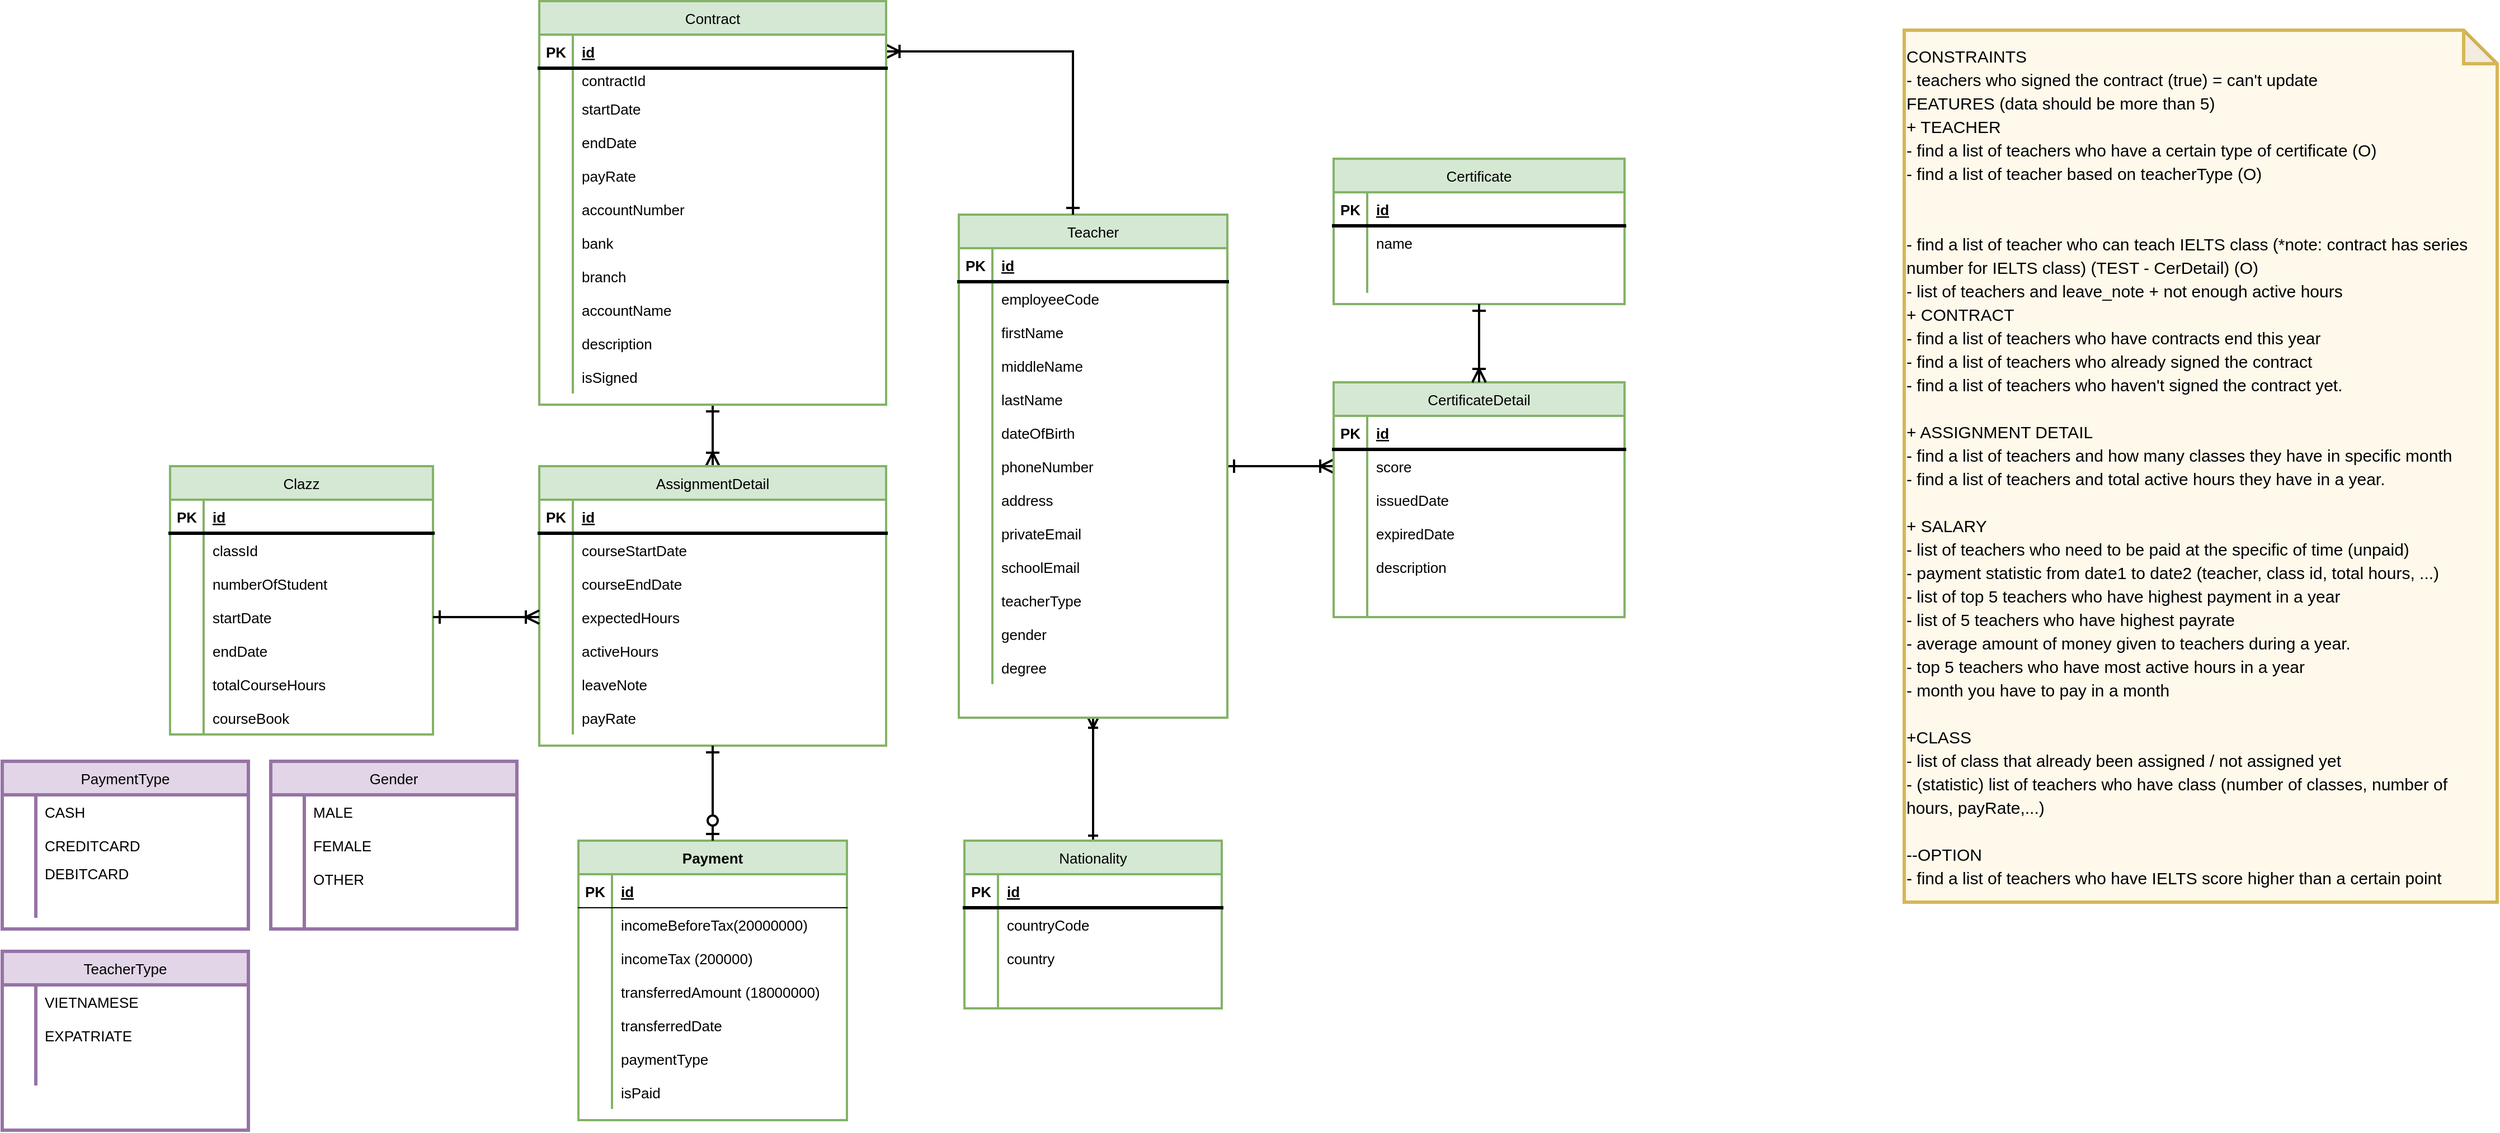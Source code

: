 <mxfile version="19.0.3" type="device"><diagram id="rzeRnDnIAdi3Aw8AZbY2" name="Page-1"><mxGraphModel dx="2815" dy="1020" grid="1" gridSize="10" guides="1" tooltips="1" connect="1" arrows="1" fold="1" page="1" pageScale="1" pageWidth="850" pageHeight="1100" math="0" shadow="0"><root><mxCell id="0"/><mxCell id="1" parent="0"/><mxCell id="2NXaYQ-B0AKa3ftbl-aZ-64" style="edgeStyle=orthogonalEdgeStyle;rounded=0;orthogonalLoop=1;jettySize=auto;html=1;entryX=0.5;entryY=0;entryDx=0;entryDy=0;startArrow=ERoneToMany;startFill=0;endArrow=ERone;endFill=0;strokeWidth=2;fontSize=13;" parent="1" source="WdHDYAo0POtIYXs5FpGo-102" target="2NXaYQ-B0AKa3ftbl-aZ-51" edge="1"><mxGeometry relative="1" as="geometry"/></mxCell><mxCell id="2NXaYQ-B0AKa3ftbl-aZ-90" style="edgeStyle=orthogonalEdgeStyle;rounded=0;orthogonalLoop=1;jettySize=auto;html=1;startArrow=ERone;startFill=0;endArrow=ERoneToMany;endFill=0;entryX=0;entryY=0.5;entryDx=0;entryDy=0;endSize=9;startSize=9;strokeWidth=2;fontSize=13;" parent="1" source="WdHDYAo0POtIYXs5FpGo-102" target="2NXaYQ-B0AKa3ftbl-aZ-81" edge="1"><mxGeometry relative="1" as="geometry"><mxPoint x="380" y="241" as="targetPoint"/></mxGeometry></mxCell><mxCell id="WdHDYAo0POtIYXs5FpGo-102" value="Teacher" style="shape=table;startSize=30;container=1;collapsible=1;childLayout=tableLayout;fixedRows=1;rowLines=0;fontStyle=0;align=center;resizeLast=1;labelBackgroundColor=none;fontSize=13;strokeWidth=2;fillColor=#d5e8d4;strokeColor=#82b366;" parent="1" vertex="1"><mxGeometry x="25" y="211" width="240" height="450" as="geometry"/></mxCell><mxCell id="WdHDYAo0POtIYXs5FpGo-103" value="" style="shape=tableRow;horizontal=0;startSize=0;swimlaneHead=0;swimlaneBody=0;fillColor=none;collapsible=0;dropTarget=0;points=[[0,0.5],[1,0.5]];portConstraint=eastwest;top=0;left=0;right=0;bottom=1;labelBackgroundColor=none;fontSize=13;strokeWidth=3;fontStyle=1" parent="WdHDYAo0POtIYXs5FpGo-102" vertex="1"><mxGeometry y="30" width="240" height="30" as="geometry"/></mxCell><mxCell id="WdHDYAo0POtIYXs5FpGo-104" value="PK" style="shape=partialRectangle;connectable=0;fillColor=none;top=0;left=0;bottom=0;right=0;fontStyle=1;overflow=hidden;labelBackgroundColor=none;fontSize=13;strokeWidth=3;" parent="WdHDYAo0POtIYXs5FpGo-103" vertex="1"><mxGeometry width="30" height="30" as="geometry"><mxRectangle width="30" height="30" as="alternateBounds"/></mxGeometry></mxCell><mxCell id="WdHDYAo0POtIYXs5FpGo-105" value="id" style="shape=partialRectangle;connectable=0;fillColor=none;top=0;left=0;bottom=0;right=0;align=left;spacingLeft=6;fontStyle=5;overflow=hidden;labelBackgroundColor=none;fontSize=13;strokeWidth=3;" parent="WdHDYAo0POtIYXs5FpGo-103" vertex="1"><mxGeometry x="30" width="210" height="30" as="geometry"><mxRectangle width="210" height="30" as="alternateBounds"/></mxGeometry></mxCell><mxCell id="N1TeRboTudxuLtoSH3SF-22" value="" style="shape=tableRow;horizontal=0;startSize=0;swimlaneHead=0;swimlaneBody=0;fillColor=none;collapsible=0;dropTarget=0;points=[[0,0.5],[1,0.5]];portConstraint=eastwest;top=0;left=0;right=0;bottom=0;labelBackgroundColor=none;fontSize=13;strokeWidth=3;fontStyle=0" parent="WdHDYAo0POtIYXs5FpGo-102" vertex="1"><mxGeometry y="60" width="240" height="30" as="geometry"/></mxCell><mxCell id="N1TeRboTudxuLtoSH3SF-23" value="" style="shape=partialRectangle;connectable=0;fillColor=none;top=0;left=0;bottom=0;right=0;editable=1;overflow=hidden;labelBackgroundColor=none;fontSize=13;strokeWidth=3;fontStyle=0" parent="N1TeRboTudxuLtoSH3SF-22" vertex="1"><mxGeometry width="30" height="30" as="geometry"><mxRectangle width="30" height="30" as="alternateBounds"/></mxGeometry></mxCell><mxCell id="N1TeRboTudxuLtoSH3SF-24" value="employeeCode" style="shape=partialRectangle;connectable=0;fillColor=none;top=0;left=0;bottom=0;right=0;align=left;spacingLeft=6;overflow=hidden;labelBackgroundColor=none;fontSize=13;strokeWidth=3;fontStyle=0" parent="N1TeRboTudxuLtoSH3SF-22" vertex="1"><mxGeometry x="30" width="210" height="30" as="geometry"><mxRectangle width="210" height="30" as="alternateBounds"/></mxGeometry></mxCell><mxCell id="WdHDYAo0POtIYXs5FpGo-106" value="" style="shape=tableRow;horizontal=0;startSize=0;swimlaneHead=0;swimlaneBody=0;fillColor=none;collapsible=0;dropTarget=0;points=[[0,0.5],[1,0.5]];portConstraint=eastwest;top=0;left=0;right=0;bottom=0;labelBackgroundColor=none;fontSize=13;strokeWidth=3;fontStyle=0" parent="WdHDYAo0POtIYXs5FpGo-102" vertex="1"><mxGeometry y="90" width="240" height="30" as="geometry"/></mxCell><mxCell id="WdHDYAo0POtIYXs5FpGo-107" value="" style="shape=partialRectangle;connectable=0;fillColor=none;top=0;left=0;bottom=0;right=0;editable=1;overflow=hidden;labelBackgroundColor=none;fontSize=13;strokeWidth=3;fontStyle=0" parent="WdHDYAo0POtIYXs5FpGo-106" vertex="1"><mxGeometry width="30" height="30" as="geometry"><mxRectangle width="30" height="30" as="alternateBounds"/></mxGeometry></mxCell><mxCell id="WdHDYAo0POtIYXs5FpGo-108" value="firstName" style="shape=partialRectangle;connectable=0;fillColor=none;top=0;left=0;bottom=0;right=0;align=left;spacingLeft=6;overflow=hidden;labelBackgroundColor=none;fontSize=13;strokeWidth=3;fontStyle=0" parent="WdHDYAo0POtIYXs5FpGo-106" vertex="1"><mxGeometry x="30" width="210" height="30" as="geometry"><mxRectangle width="210" height="30" as="alternateBounds"/></mxGeometry></mxCell><mxCell id="WdHDYAo0POtIYXs5FpGo-109" value="" style="shape=tableRow;horizontal=0;startSize=0;swimlaneHead=0;swimlaneBody=0;fillColor=none;collapsible=0;dropTarget=0;points=[[0,0.5],[1,0.5]];portConstraint=eastwest;top=0;left=0;right=0;bottom=0;labelBackgroundColor=none;fontSize=13;strokeWidth=3;fontStyle=0" parent="WdHDYAo0POtIYXs5FpGo-102" vertex="1"><mxGeometry y="120" width="240" height="30" as="geometry"/></mxCell><mxCell id="WdHDYAo0POtIYXs5FpGo-110" value="" style="shape=partialRectangle;connectable=0;fillColor=none;top=0;left=0;bottom=0;right=0;editable=1;overflow=hidden;labelBackgroundColor=none;fontSize=13;strokeWidth=3;fontStyle=0" parent="WdHDYAo0POtIYXs5FpGo-109" vertex="1"><mxGeometry width="30" height="30" as="geometry"><mxRectangle width="30" height="30" as="alternateBounds"/></mxGeometry></mxCell><mxCell id="WdHDYAo0POtIYXs5FpGo-111" value="middleName" style="shape=partialRectangle;connectable=0;fillColor=none;top=0;left=0;bottom=0;right=0;align=left;spacingLeft=6;overflow=hidden;labelBackgroundColor=none;fontSize=13;strokeWidth=3;fontStyle=0" parent="WdHDYAo0POtIYXs5FpGo-109" vertex="1"><mxGeometry x="30" width="210" height="30" as="geometry"><mxRectangle width="210" height="30" as="alternateBounds"/></mxGeometry></mxCell><mxCell id="WdHDYAo0POtIYXs5FpGo-112" value="" style="shape=tableRow;horizontal=0;startSize=0;swimlaneHead=0;swimlaneBody=0;fillColor=none;collapsible=0;dropTarget=0;points=[[0,0.5],[1,0.5]];portConstraint=eastwest;top=0;left=0;right=0;bottom=0;labelBackgroundColor=none;fontSize=13;strokeWidth=3;fontStyle=0" parent="WdHDYAo0POtIYXs5FpGo-102" vertex="1"><mxGeometry y="150" width="240" height="30" as="geometry"/></mxCell><mxCell id="WdHDYAo0POtIYXs5FpGo-113" value="" style="shape=partialRectangle;connectable=0;fillColor=none;top=0;left=0;bottom=0;right=0;editable=1;overflow=hidden;labelBackgroundColor=none;fontSize=13;strokeWidth=3;fontStyle=0" parent="WdHDYAo0POtIYXs5FpGo-112" vertex="1"><mxGeometry width="30" height="30" as="geometry"><mxRectangle width="30" height="30" as="alternateBounds"/></mxGeometry></mxCell><mxCell id="WdHDYAo0POtIYXs5FpGo-114" value="lastName" style="shape=partialRectangle;connectable=0;fillColor=none;top=0;left=0;bottom=0;right=0;align=left;spacingLeft=6;overflow=hidden;labelBackgroundColor=none;fontSize=13;strokeWidth=3;fontStyle=0" parent="WdHDYAo0POtIYXs5FpGo-112" vertex="1"><mxGeometry x="30" width="210" height="30" as="geometry"><mxRectangle width="210" height="30" as="alternateBounds"/></mxGeometry></mxCell><mxCell id="WdHDYAo0POtIYXs5FpGo-280" value="" style="shape=tableRow;horizontal=0;startSize=0;swimlaneHead=0;swimlaneBody=0;fillColor=none;collapsible=0;dropTarget=0;points=[[0,0.5],[1,0.5]];portConstraint=eastwest;top=0;left=0;right=0;bottom=0;labelBackgroundColor=none;fontSize=13;strokeWidth=3;fontStyle=0" parent="WdHDYAo0POtIYXs5FpGo-102" vertex="1"><mxGeometry y="180" width="240" height="30" as="geometry"/></mxCell><mxCell id="WdHDYAo0POtIYXs5FpGo-281" value="" style="shape=partialRectangle;connectable=0;fillColor=none;top=0;left=0;bottom=0;right=0;editable=1;overflow=hidden;labelBackgroundColor=none;fontSize=13;strokeWidth=3;fontStyle=0" parent="WdHDYAo0POtIYXs5FpGo-280" vertex="1"><mxGeometry width="30" height="30" as="geometry"><mxRectangle width="30" height="30" as="alternateBounds"/></mxGeometry></mxCell><mxCell id="WdHDYAo0POtIYXs5FpGo-282" value="dateOfBirth" style="shape=partialRectangle;connectable=0;fillColor=none;top=0;left=0;bottom=0;right=0;align=left;spacingLeft=6;overflow=hidden;labelBackgroundColor=none;fontSize=13;strokeWidth=3;fontStyle=0" parent="WdHDYAo0POtIYXs5FpGo-280" vertex="1"><mxGeometry x="30" width="210" height="30" as="geometry"><mxRectangle width="210" height="30" as="alternateBounds"/></mxGeometry></mxCell><mxCell id="WdHDYAo0POtIYXs5FpGo-283" value="" style="shape=tableRow;horizontal=0;startSize=0;swimlaneHead=0;swimlaneBody=0;fillColor=none;collapsible=0;dropTarget=0;points=[[0,0.5],[1,0.5]];portConstraint=eastwest;top=0;left=0;right=0;bottom=0;labelBackgroundColor=none;fontSize=13;strokeWidth=3;fontStyle=0" parent="WdHDYAo0POtIYXs5FpGo-102" vertex="1"><mxGeometry y="210" width="240" height="30" as="geometry"/></mxCell><mxCell id="WdHDYAo0POtIYXs5FpGo-284" value="" style="shape=partialRectangle;connectable=0;fillColor=none;top=0;left=0;bottom=0;right=0;editable=1;overflow=hidden;labelBackgroundColor=none;fontSize=13;strokeWidth=3;fontStyle=0" parent="WdHDYAo0POtIYXs5FpGo-283" vertex="1"><mxGeometry width="30" height="30" as="geometry"><mxRectangle width="30" height="30" as="alternateBounds"/></mxGeometry></mxCell><mxCell id="WdHDYAo0POtIYXs5FpGo-285" value="phoneNumber" style="shape=partialRectangle;connectable=0;fillColor=none;top=0;left=0;bottom=0;right=0;align=left;spacingLeft=6;overflow=hidden;labelBackgroundColor=none;fontSize=13;strokeWidth=3;fontStyle=0" parent="WdHDYAo0POtIYXs5FpGo-283" vertex="1"><mxGeometry x="30" width="210" height="30" as="geometry"><mxRectangle width="210" height="30" as="alternateBounds"/></mxGeometry></mxCell><mxCell id="WdHDYAo0POtIYXs5FpGo-286" value="" style="shape=tableRow;horizontal=0;startSize=0;swimlaneHead=0;swimlaneBody=0;fillColor=none;collapsible=0;dropTarget=0;points=[[0,0.5],[1,0.5]];portConstraint=eastwest;top=0;left=0;right=0;bottom=0;labelBackgroundColor=none;fontSize=13;strokeWidth=3;fontStyle=0" parent="WdHDYAo0POtIYXs5FpGo-102" vertex="1"><mxGeometry y="240" width="240" height="30" as="geometry"/></mxCell><mxCell id="WdHDYAo0POtIYXs5FpGo-287" value="" style="shape=partialRectangle;connectable=0;fillColor=none;top=0;left=0;bottom=0;right=0;editable=1;overflow=hidden;labelBackgroundColor=none;fontSize=13;strokeWidth=3;fontStyle=0" parent="WdHDYAo0POtIYXs5FpGo-286" vertex="1"><mxGeometry width="30" height="30" as="geometry"><mxRectangle width="30" height="30" as="alternateBounds"/></mxGeometry></mxCell><mxCell id="WdHDYAo0POtIYXs5FpGo-288" value="address" style="shape=partialRectangle;connectable=0;fillColor=none;top=0;left=0;bottom=0;right=0;align=left;spacingLeft=6;overflow=hidden;labelBackgroundColor=none;fontSize=13;strokeWidth=3;fontStyle=0" parent="WdHDYAo0POtIYXs5FpGo-286" vertex="1"><mxGeometry x="30" width="210" height="30" as="geometry"><mxRectangle width="210" height="30" as="alternateBounds"/></mxGeometry></mxCell><mxCell id="WdHDYAo0POtIYXs5FpGo-274" value="" style="shape=tableRow;horizontal=0;startSize=0;swimlaneHead=0;swimlaneBody=0;fillColor=none;collapsible=0;dropTarget=0;points=[[0,0.5],[1,0.5]];portConstraint=eastwest;top=0;left=0;right=0;bottom=0;labelBackgroundColor=none;fontSize=13;strokeWidth=3;fontStyle=0" parent="WdHDYAo0POtIYXs5FpGo-102" vertex="1"><mxGeometry y="270" width="240" height="30" as="geometry"/></mxCell><mxCell id="WdHDYAo0POtIYXs5FpGo-275" value="" style="shape=partialRectangle;connectable=0;fillColor=none;top=0;left=0;bottom=0;right=0;editable=1;overflow=hidden;labelBackgroundColor=none;fontSize=13;strokeWidth=3;fontStyle=0" parent="WdHDYAo0POtIYXs5FpGo-274" vertex="1"><mxGeometry width="30" height="30" as="geometry"><mxRectangle width="30" height="30" as="alternateBounds"/></mxGeometry></mxCell><mxCell id="WdHDYAo0POtIYXs5FpGo-276" value="privateEmail" style="shape=partialRectangle;connectable=0;fillColor=none;top=0;left=0;bottom=0;right=0;align=left;spacingLeft=6;overflow=hidden;labelBackgroundColor=none;fontSize=13;strokeWidth=3;fontStyle=0" parent="WdHDYAo0POtIYXs5FpGo-274" vertex="1"><mxGeometry x="30" width="210" height="30" as="geometry"><mxRectangle width="210" height="30" as="alternateBounds"/></mxGeometry></mxCell><mxCell id="WdHDYAo0POtIYXs5FpGo-277" value="" style="shape=tableRow;horizontal=0;startSize=0;swimlaneHead=0;swimlaneBody=0;fillColor=none;collapsible=0;dropTarget=0;points=[[0,0.5],[1,0.5]];portConstraint=eastwest;top=0;left=0;right=0;bottom=0;labelBackgroundColor=none;fontSize=13;strokeWidth=3;fontStyle=0" parent="WdHDYAo0POtIYXs5FpGo-102" vertex="1"><mxGeometry y="300" width="240" height="30" as="geometry"/></mxCell><mxCell id="WdHDYAo0POtIYXs5FpGo-278" value="" style="shape=partialRectangle;connectable=0;fillColor=none;top=0;left=0;bottom=0;right=0;editable=1;overflow=hidden;labelBackgroundColor=none;fontSize=13;strokeWidth=3;fontStyle=0" parent="WdHDYAo0POtIYXs5FpGo-277" vertex="1"><mxGeometry width="30" height="30" as="geometry"><mxRectangle width="30" height="30" as="alternateBounds"/></mxGeometry></mxCell><mxCell id="WdHDYAo0POtIYXs5FpGo-279" value="schoolEmail" style="shape=partialRectangle;connectable=0;fillColor=none;top=0;left=0;bottom=0;right=0;align=left;spacingLeft=6;overflow=hidden;labelBackgroundColor=none;fontSize=13;strokeWidth=3;fontStyle=0" parent="WdHDYAo0POtIYXs5FpGo-277" vertex="1"><mxGeometry x="30" width="210" height="30" as="geometry"><mxRectangle width="210" height="30" as="alternateBounds"/></mxGeometry></mxCell><mxCell id="lugBJDBz22CcmzENWPqA-59" value="" style="shape=tableRow;horizontal=0;startSize=0;swimlaneHead=0;swimlaneBody=0;fillColor=none;collapsible=0;dropTarget=0;points=[[0,0.5],[1,0.5]];portConstraint=eastwest;top=0;left=0;right=0;bottom=0;labelBackgroundColor=none;fontSize=13;strokeWidth=3;fontStyle=0" parent="WdHDYAo0POtIYXs5FpGo-102" vertex="1"><mxGeometry y="330" width="240" height="30" as="geometry"/></mxCell><mxCell id="lugBJDBz22CcmzENWPqA-60" value="" style="shape=partialRectangle;connectable=0;fillColor=none;top=0;left=0;bottom=0;right=0;editable=1;overflow=hidden;labelBackgroundColor=none;fontSize=13;strokeWidth=3;fontStyle=0" parent="lugBJDBz22CcmzENWPqA-59" vertex="1"><mxGeometry width="30" height="30" as="geometry"><mxRectangle width="30" height="30" as="alternateBounds"/></mxGeometry></mxCell><mxCell id="lugBJDBz22CcmzENWPqA-61" value="teacherType" style="shape=partialRectangle;connectable=0;fillColor=none;top=0;left=0;bottom=0;right=0;align=left;spacingLeft=6;overflow=hidden;labelBackgroundColor=none;fontSize=13;strokeWidth=3;fontStyle=0" parent="lugBJDBz22CcmzENWPqA-59" vertex="1"><mxGeometry x="30" width="210" height="30" as="geometry"><mxRectangle width="210" height="30" as="alternateBounds"/></mxGeometry></mxCell><mxCell id="dRR1aXDCdHugh1V8zl1r-76" value="" style="shape=tableRow;horizontal=0;startSize=0;swimlaneHead=0;swimlaneBody=0;fillColor=none;collapsible=0;dropTarget=0;points=[[0,0.5],[1,0.5]];portConstraint=eastwest;top=0;left=0;right=0;bottom=0;labelBackgroundColor=none;fontSize=13;strokeWidth=3;fontStyle=0" parent="WdHDYAo0POtIYXs5FpGo-102" vertex="1"><mxGeometry y="360" width="240" height="30" as="geometry"/></mxCell><mxCell id="dRR1aXDCdHugh1V8zl1r-77" value="" style="shape=partialRectangle;connectable=0;fillColor=none;top=0;left=0;bottom=0;right=0;editable=1;overflow=hidden;labelBackgroundColor=none;fontSize=13;strokeWidth=3;fontStyle=0" parent="dRR1aXDCdHugh1V8zl1r-76" vertex="1"><mxGeometry width="30" height="30" as="geometry"><mxRectangle width="30" height="30" as="alternateBounds"/></mxGeometry></mxCell><mxCell id="dRR1aXDCdHugh1V8zl1r-78" value="gender" style="shape=partialRectangle;connectable=0;fillColor=none;top=0;left=0;bottom=0;right=0;align=left;spacingLeft=6;overflow=hidden;labelBackgroundColor=none;fontSize=13;strokeWidth=3;fontStyle=0" parent="dRR1aXDCdHugh1V8zl1r-76" vertex="1"><mxGeometry x="30" width="210" height="30" as="geometry"><mxRectangle width="210" height="30" as="alternateBounds"/></mxGeometry></mxCell><mxCell id="2NXaYQ-B0AKa3ftbl-aZ-68" value="" style="shape=tableRow;horizontal=0;startSize=0;swimlaneHead=0;swimlaneBody=0;fillColor=none;collapsible=0;dropTarget=0;points=[[0,0.5],[1,0.5]];portConstraint=eastwest;top=0;left=0;right=0;bottom=0;labelBackgroundColor=none;fontSize=13;strokeWidth=3;fontStyle=0" parent="WdHDYAo0POtIYXs5FpGo-102" vertex="1"><mxGeometry y="390" width="240" height="30" as="geometry"/></mxCell><mxCell id="2NXaYQ-B0AKa3ftbl-aZ-69" value="" style="shape=partialRectangle;connectable=0;fillColor=none;top=0;left=0;bottom=0;right=0;editable=1;overflow=hidden;labelBackgroundColor=none;fontSize=13;strokeWidth=3;fontStyle=0" parent="2NXaYQ-B0AKa3ftbl-aZ-68" vertex="1"><mxGeometry width="30" height="30" as="geometry"><mxRectangle width="30" height="30" as="alternateBounds"/></mxGeometry></mxCell><mxCell id="2NXaYQ-B0AKa3ftbl-aZ-70" value="degree" style="shape=partialRectangle;connectable=0;fillColor=none;top=0;left=0;bottom=0;right=0;align=left;spacingLeft=6;overflow=hidden;labelBackgroundColor=none;fontSize=13;strokeWidth=3;fontStyle=0" parent="2NXaYQ-B0AKa3ftbl-aZ-68" vertex="1"><mxGeometry x="30" width="210" height="30" as="geometry"><mxRectangle width="210" height="30" as="alternateBounds"/></mxGeometry></mxCell><mxCell id="WdHDYAo0POtIYXs5FpGo-232" value="Clazz" style="shape=table;startSize=30;container=1;collapsible=1;childLayout=tableLayout;fixedRows=1;rowLines=0;fontStyle=0;align=center;resizeLast=1;labelBackgroundColor=none;fontSize=13;strokeWidth=2;fillColor=#d5e8d4;strokeColor=#82b366;" parent="1" vertex="1"><mxGeometry x="-680" y="436" width="235" height="240" as="geometry"/></mxCell><mxCell id="WdHDYAo0POtIYXs5FpGo-233" value="" style="shape=tableRow;horizontal=0;startSize=0;swimlaneHead=0;swimlaneBody=0;fillColor=none;collapsible=0;dropTarget=0;points=[[0,0.5],[1,0.5]];portConstraint=eastwest;top=0;left=0;right=0;bottom=1;labelBackgroundColor=none;fontSize=13;strokeWidth=3;fontStyle=0" parent="WdHDYAo0POtIYXs5FpGo-232" vertex="1"><mxGeometry y="30" width="235" height="30" as="geometry"/></mxCell><mxCell id="WdHDYAo0POtIYXs5FpGo-234" value="PK" style="shape=partialRectangle;connectable=0;fillColor=none;top=0;left=0;bottom=0;right=0;fontStyle=1;overflow=hidden;labelBackgroundColor=none;fontSize=13;strokeWidth=3;" parent="WdHDYAo0POtIYXs5FpGo-233" vertex="1"><mxGeometry width="30" height="30" as="geometry"><mxRectangle width="30" height="30" as="alternateBounds"/></mxGeometry></mxCell><mxCell id="WdHDYAo0POtIYXs5FpGo-235" value="id" style="shape=partialRectangle;connectable=0;fillColor=none;top=0;left=0;bottom=0;right=0;align=left;spacingLeft=6;fontStyle=5;overflow=hidden;labelBackgroundColor=none;fontSize=13;strokeWidth=3;" parent="WdHDYAo0POtIYXs5FpGo-233" vertex="1"><mxGeometry x="30" width="205" height="30" as="geometry"><mxRectangle width="205" height="30" as="alternateBounds"/></mxGeometry></mxCell><mxCell id="WdHDYAo0POtIYXs5FpGo-236" value="" style="shape=tableRow;horizontal=0;startSize=0;swimlaneHead=0;swimlaneBody=0;fillColor=none;collapsible=0;dropTarget=0;points=[[0,0.5],[1,0.5]];portConstraint=eastwest;top=0;left=0;right=0;bottom=0;labelBackgroundColor=none;fontSize=13;strokeWidth=3;fontStyle=0" parent="WdHDYAo0POtIYXs5FpGo-232" vertex="1"><mxGeometry y="60" width="235" height="30" as="geometry"/></mxCell><mxCell id="WdHDYAo0POtIYXs5FpGo-237" value="" style="shape=partialRectangle;connectable=0;fillColor=none;top=0;left=0;bottom=0;right=0;editable=1;overflow=hidden;labelBackgroundColor=none;fontSize=13;strokeWidth=3;fontStyle=0" parent="WdHDYAo0POtIYXs5FpGo-236" vertex="1"><mxGeometry width="30" height="30" as="geometry"><mxRectangle width="30" height="30" as="alternateBounds"/></mxGeometry></mxCell><mxCell id="WdHDYAo0POtIYXs5FpGo-238" value="classId" style="shape=partialRectangle;connectable=0;fillColor=none;top=0;left=0;bottom=0;right=0;align=left;spacingLeft=6;overflow=hidden;labelBackgroundColor=none;fontSize=13;strokeWidth=3;fontStyle=0" parent="WdHDYAo0POtIYXs5FpGo-236" vertex="1"><mxGeometry x="30" width="205" height="30" as="geometry"><mxRectangle width="205" height="30" as="alternateBounds"/></mxGeometry></mxCell><mxCell id="WdHDYAo0POtIYXs5FpGo-239" value="" style="shape=tableRow;horizontal=0;startSize=0;swimlaneHead=0;swimlaneBody=0;fillColor=none;collapsible=0;dropTarget=0;points=[[0,0.5],[1,0.5]];portConstraint=eastwest;top=0;left=0;right=0;bottom=0;labelBackgroundColor=none;fontSize=13;strokeWidth=3;fontStyle=0" parent="WdHDYAo0POtIYXs5FpGo-232" vertex="1"><mxGeometry y="90" width="235" height="30" as="geometry"/></mxCell><mxCell id="WdHDYAo0POtIYXs5FpGo-240" value="" style="shape=partialRectangle;connectable=0;fillColor=none;top=0;left=0;bottom=0;right=0;editable=1;overflow=hidden;labelBackgroundColor=none;fontSize=13;strokeWidth=3;fontStyle=0" parent="WdHDYAo0POtIYXs5FpGo-239" vertex="1"><mxGeometry width="30" height="30" as="geometry"><mxRectangle width="30" height="30" as="alternateBounds"/></mxGeometry></mxCell><mxCell id="WdHDYAo0POtIYXs5FpGo-241" value="numberOfStudent" style="shape=partialRectangle;connectable=0;fillColor=none;top=0;left=0;bottom=0;right=0;align=left;spacingLeft=6;overflow=hidden;labelBackgroundColor=none;fontSize=13;strokeWidth=3;fontStyle=0" parent="WdHDYAo0POtIYXs5FpGo-239" vertex="1"><mxGeometry x="30" width="205" height="30" as="geometry"><mxRectangle width="205" height="30" as="alternateBounds"/></mxGeometry></mxCell><mxCell id="WdHDYAo0POtIYXs5FpGo-299" value="" style="shape=tableRow;horizontal=0;startSize=0;swimlaneHead=0;swimlaneBody=0;fillColor=none;collapsible=0;dropTarget=0;points=[[0,0.5],[1,0.5]];portConstraint=eastwest;top=0;left=0;right=0;bottom=0;labelBackgroundColor=none;fontSize=13;strokeWidth=3;fontStyle=0" parent="WdHDYAo0POtIYXs5FpGo-232" vertex="1"><mxGeometry y="120" width="235" height="30" as="geometry"/></mxCell><mxCell id="WdHDYAo0POtIYXs5FpGo-300" value="" style="shape=partialRectangle;connectable=0;fillColor=none;top=0;left=0;bottom=0;right=0;editable=1;overflow=hidden;labelBackgroundColor=none;fontSize=13;strokeWidth=3;fontStyle=0" parent="WdHDYAo0POtIYXs5FpGo-299" vertex="1"><mxGeometry width="30" height="30" as="geometry"><mxRectangle width="30" height="30" as="alternateBounds"/></mxGeometry></mxCell><mxCell id="WdHDYAo0POtIYXs5FpGo-301" value="startDate" style="shape=partialRectangle;connectable=0;fillColor=none;top=0;left=0;bottom=0;right=0;align=left;spacingLeft=6;overflow=hidden;labelBackgroundColor=none;fontSize=13;strokeWidth=3;fontStyle=0" parent="WdHDYAo0POtIYXs5FpGo-299" vertex="1"><mxGeometry x="30" width="205" height="30" as="geometry"><mxRectangle width="205" height="30" as="alternateBounds"/></mxGeometry></mxCell><mxCell id="WdHDYAo0POtIYXs5FpGo-308" value="" style="shape=tableRow;horizontal=0;startSize=0;swimlaneHead=0;swimlaneBody=0;fillColor=none;collapsible=0;dropTarget=0;points=[[0,0.5],[1,0.5]];portConstraint=eastwest;top=0;left=0;right=0;bottom=0;labelBackgroundColor=none;fontSize=13;strokeWidth=3;fontStyle=0" parent="WdHDYAo0POtIYXs5FpGo-232" vertex="1"><mxGeometry y="150" width="235" height="30" as="geometry"/></mxCell><mxCell id="WdHDYAo0POtIYXs5FpGo-309" value="" style="shape=partialRectangle;connectable=0;fillColor=none;top=0;left=0;bottom=0;right=0;editable=1;overflow=hidden;labelBackgroundColor=none;fontSize=13;strokeWidth=3;fontStyle=0" parent="WdHDYAo0POtIYXs5FpGo-308" vertex="1"><mxGeometry width="30" height="30" as="geometry"><mxRectangle width="30" height="30" as="alternateBounds"/></mxGeometry></mxCell><mxCell id="WdHDYAo0POtIYXs5FpGo-310" value="endDate" style="shape=partialRectangle;connectable=0;fillColor=none;top=0;left=0;bottom=0;right=0;align=left;spacingLeft=6;overflow=hidden;labelBackgroundColor=none;fontSize=13;strokeWidth=3;fontStyle=0" parent="WdHDYAo0POtIYXs5FpGo-308" vertex="1"><mxGeometry x="30" width="205" height="30" as="geometry"><mxRectangle width="205" height="30" as="alternateBounds"/></mxGeometry></mxCell><mxCell id="yJiHXo-F6pbkSkDugjpB-24" value="" style="shape=tableRow;horizontal=0;startSize=0;swimlaneHead=0;swimlaneBody=0;fillColor=none;collapsible=0;dropTarget=0;points=[[0,0.5],[1,0.5]];portConstraint=eastwest;top=0;left=0;right=0;bottom=0;labelBackgroundColor=none;fontSize=13;strokeWidth=3;fontStyle=0" parent="WdHDYAo0POtIYXs5FpGo-232" vertex="1"><mxGeometry y="180" width="235" height="30" as="geometry"/></mxCell><mxCell id="yJiHXo-F6pbkSkDugjpB-25" value="" style="shape=partialRectangle;connectable=0;fillColor=none;top=0;left=0;bottom=0;right=0;editable=1;overflow=hidden;labelBackgroundColor=none;fontSize=13;strokeWidth=3;fontStyle=0" parent="yJiHXo-F6pbkSkDugjpB-24" vertex="1"><mxGeometry width="30" height="30" as="geometry"><mxRectangle width="30" height="30" as="alternateBounds"/></mxGeometry></mxCell><mxCell id="yJiHXo-F6pbkSkDugjpB-26" value="totalCourseHours" style="shape=partialRectangle;connectable=0;fillColor=none;top=0;left=0;bottom=0;right=0;align=left;spacingLeft=6;overflow=hidden;labelBackgroundColor=none;fontSize=13;strokeWidth=3;fontStyle=0" parent="yJiHXo-F6pbkSkDugjpB-24" vertex="1"><mxGeometry x="30" width="205" height="30" as="geometry"><mxRectangle width="205" height="30" as="alternateBounds"/></mxGeometry></mxCell><mxCell id="WdHDYAo0POtIYXs5FpGo-311" value="" style="shape=tableRow;horizontal=0;startSize=0;swimlaneHead=0;swimlaneBody=0;fillColor=none;collapsible=0;dropTarget=0;points=[[0,0.5],[1,0.5]];portConstraint=eastwest;top=0;left=0;right=0;bottom=0;labelBackgroundColor=none;fontSize=13;strokeWidth=3;fontStyle=0" parent="WdHDYAo0POtIYXs5FpGo-232" vertex="1"><mxGeometry y="210" width="235" height="30" as="geometry"/></mxCell><mxCell id="WdHDYAo0POtIYXs5FpGo-312" value="" style="shape=partialRectangle;connectable=0;fillColor=none;top=0;left=0;bottom=0;right=0;editable=1;overflow=hidden;labelBackgroundColor=none;fontSize=13;strokeWidth=3;fontStyle=0" parent="WdHDYAo0POtIYXs5FpGo-311" vertex="1"><mxGeometry width="30" height="30" as="geometry"><mxRectangle width="30" height="30" as="alternateBounds"/></mxGeometry></mxCell><mxCell id="WdHDYAo0POtIYXs5FpGo-313" value="courseBook" style="shape=partialRectangle;connectable=0;fillColor=none;top=0;left=0;bottom=0;right=0;align=left;spacingLeft=6;overflow=hidden;labelBackgroundColor=none;fontSize=13;strokeWidth=3;fontStyle=0" parent="WdHDYAo0POtIYXs5FpGo-311" vertex="1"><mxGeometry x="30" width="205" height="30" as="geometry"><mxRectangle width="205" height="30" as="alternateBounds"/></mxGeometry></mxCell><mxCell id="WdHDYAo0POtIYXs5FpGo-266" value="" style="edgeStyle=orthogonalEdgeStyle;fontSize=13;html=1;endArrow=ERoneToMany;endFill=0;entryX=1;entryY=0.5;entryDx=0;entryDy=0;endSize=9;startSize=9;rounded=0;jumpSize=6;startArrow=ERone;startFill=0;strokeWidth=2;exitX=0.425;exitY=0;exitDx=0;exitDy=0;exitPerimeter=0;fontStyle=0" parent="1" source="WdHDYAo0POtIYXs5FpGo-102" target="lugBJDBz22CcmzENWPqA-5" edge="1"><mxGeometry width="100" height="100" relative="1" as="geometry"><mxPoint x="20" y="421" as="sourcePoint"/><mxPoint x="-350.0" y="312" as="targetPoint"/></mxGeometry></mxCell><mxCell id="2NXaYQ-B0AKa3ftbl-aZ-50" style="edgeStyle=orthogonalEdgeStyle;rounded=0;orthogonalLoop=1;jettySize=auto;html=1;startArrow=ERoneToMany;startFill=0;endArrow=ERone;endFill=0;strokeWidth=2;fontSize=13;endSize=9;startSize=9;entryX=0.5;entryY=1;entryDx=0;entryDy=0;" parent="1" source="N1TeRboTudxuLtoSH3SF-50" target="lugBJDBz22CcmzENWPqA-4" edge="1"><mxGeometry relative="1" as="geometry"><mxPoint x="-195" y="391" as="targetPoint"/></mxGeometry></mxCell><mxCell id="N1TeRboTudxuLtoSH3SF-50" value="AssignmentDetail" style="shape=table;startSize=30;container=1;collapsible=1;childLayout=tableLayout;fixedRows=1;rowLines=0;fontStyle=0;align=center;resizeLast=1;labelBackgroundColor=none;fontSize=13;strokeWidth=2;fillColor=#d5e8d4;strokeColor=#82b366;" parent="1" vertex="1"><mxGeometry x="-350" y="436" width="310" height="250" as="geometry"/></mxCell><mxCell id="N1TeRboTudxuLtoSH3SF-51" value="" style="shape=tableRow;horizontal=0;startSize=0;swimlaneHead=0;swimlaneBody=0;fillColor=none;collapsible=0;dropTarget=0;points=[[0,0.5],[1,0.5]];portConstraint=eastwest;top=0;left=0;right=0;bottom=1;labelBackgroundColor=none;fontSize=13;strokeWidth=3;fontStyle=0" parent="N1TeRboTudxuLtoSH3SF-50" vertex="1"><mxGeometry y="30" width="310" height="30" as="geometry"/></mxCell><mxCell id="N1TeRboTudxuLtoSH3SF-52" value="PK" style="shape=partialRectangle;connectable=0;fillColor=none;top=0;left=0;bottom=0;right=0;fontStyle=1;overflow=hidden;labelBackgroundColor=none;fontSize=13;strokeWidth=3;" parent="N1TeRboTudxuLtoSH3SF-51" vertex="1"><mxGeometry width="30" height="30" as="geometry"><mxRectangle width="30" height="30" as="alternateBounds"/></mxGeometry></mxCell><mxCell id="N1TeRboTudxuLtoSH3SF-53" value="id" style="shape=partialRectangle;connectable=0;fillColor=none;top=0;left=0;bottom=0;right=0;align=left;spacingLeft=6;fontStyle=5;overflow=hidden;labelBackgroundColor=none;fontSize=13;strokeWidth=3;" parent="N1TeRboTudxuLtoSH3SF-51" vertex="1"><mxGeometry x="30" width="280" height="30" as="geometry"><mxRectangle width="280" height="30" as="alternateBounds"/></mxGeometry></mxCell><mxCell id="N1TeRboTudxuLtoSH3SF-54" value="" style="shape=tableRow;horizontal=0;startSize=0;swimlaneHead=0;swimlaneBody=0;fillColor=none;collapsible=0;dropTarget=0;points=[[0,0.5],[1,0.5]];portConstraint=eastwest;top=0;left=0;right=0;bottom=0;labelBackgroundColor=none;fontSize=13;strokeWidth=3;fontStyle=0" parent="N1TeRboTudxuLtoSH3SF-50" vertex="1"><mxGeometry y="60" width="310" height="30" as="geometry"/></mxCell><mxCell id="N1TeRboTudxuLtoSH3SF-55" value="" style="shape=partialRectangle;connectable=0;fillColor=none;top=0;left=0;bottom=0;right=0;editable=1;overflow=hidden;labelBackgroundColor=none;fontSize=13;strokeWidth=3;fontStyle=0" parent="N1TeRboTudxuLtoSH3SF-54" vertex="1"><mxGeometry width="30" height="30" as="geometry"><mxRectangle width="30" height="30" as="alternateBounds"/></mxGeometry></mxCell><mxCell id="N1TeRboTudxuLtoSH3SF-56" value="courseStartDate" style="shape=partialRectangle;connectable=0;fillColor=none;top=0;left=0;bottom=0;right=0;align=left;spacingLeft=6;overflow=hidden;labelBackgroundColor=none;fontSize=13;strokeWidth=3;fontStyle=0" parent="N1TeRboTudxuLtoSH3SF-54" vertex="1"><mxGeometry x="30" width="280" height="30" as="geometry"><mxRectangle width="280" height="30" as="alternateBounds"/></mxGeometry></mxCell><mxCell id="2NXaYQ-B0AKa3ftbl-aZ-6" value="" style="shape=tableRow;horizontal=0;startSize=0;swimlaneHead=0;swimlaneBody=0;fillColor=none;collapsible=0;dropTarget=0;points=[[0,0.5],[1,0.5]];portConstraint=eastwest;top=0;left=0;right=0;bottom=0;labelBackgroundColor=none;fontSize=13;strokeWidth=3;fontStyle=0" parent="N1TeRboTudxuLtoSH3SF-50" vertex="1"><mxGeometry y="90" width="310" height="30" as="geometry"/></mxCell><mxCell id="2NXaYQ-B0AKa3ftbl-aZ-7" value="" style="shape=partialRectangle;connectable=0;fillColor=none;top=0;left=0;bottom=0;right=0;editable=1;overflow=hidden;labelBackgroundColor=none;fontSize=13;strokeWidth=3;fontStyle=0" parent="2NXaYQ-B0AKa3ftbl-aZ-6" vertex="1"><mxGeometry width="30" height="30" as="geometry"><mxRectangle width="30" height="30" as="alternateBounds"/></mxGeometry></mxCell><mxCell id="2NXaYQ-B0AKa3ftbl-aZ-8" value="courseEndDate" style="shape=partialRectangle;connectable=0;fillColor=none;top=0;left=0;bottom=0;right=0;align=left;spacingLeft=6;overflow=hidden;labelBackgroundColor=none;fontSize=13;strokeWidth=3;fontStyle=0" parent="2NXaYQ-B0AKa3ftbl-aZ-6" vertex="1"><mxGeometry x="30" width="280" height="30" as="geometry"><mxRectangle width="280" height="30" as="alternateBounds"/></mxGeometry></mxCell><mxCell id="2NXaYQ-B0AKa3ftbl-aZ-12" value="" style="shape=tableRow;horizontal=0;startSize=0;swimlaneHead=0;swimlaneBody=0;fillColor=none;collapsible=0;dropTarget=0;points=[[0,0.5],[1,0.5]];portConstraint=eastwest;top=0;left=0;right=0;bottom=0;labelBackgroundColor=none;fontSize=13;strokeWidth=3;fontStyle=0" parent="N1TeRboTudxuLtoSH3SF-50" vertex="1"><mxGeometry y="120" width="310" height="30" as="geometry"/></mxCell><mxCell id="2NXaYQ-B0AKa3ftbl-aZ-13" value="" style="shape=partialRectangle;connectable=0;fillColor=none;top=0;left=0;bottom=0;right=0;editable=1;overflow=hidden;labelBackgroundColor=none;fontSize=13;strokeWidth=3;fontStyle=0" parent="2NXaYQ-B0AKa3ftbl-aZ-12" vertex="1"><mxGeometry width="30" height="30" as="geometry"><mxRectangle width="30" height="30" as="alternateBounds"/></mxGeometry></mxCell><mxCell id="2NXaYQ-B0AKa3ftbl-aZ-14" value="expectedHours" style="shape=partialRectangle;connectable=0;fillColor=none;top=0;left=0;bottom=0;right=0;align=left;spacingLeft=6;overflow=hidden;labelBackgroundColor=none;fontSize=13;strokeWidth=3;fontStyle=0" parent="2NXaYQ-B0AKa3ftbl-aZ-12" vertex="1"><mxGeometry x="30" width="280" height="30" as="geometry"><mxRectangle width="280" height="30" as="alternateBounds"/></mxGeometry></mxCell><mxCell id="yJiHXo-F6pbkSkDugjpB-27" value="" style="shape=tableRow;horizontal=0;startSize=0;swimlaneHead=0;swimlaneBody=0;fillColor=none;collapsible=0;dropTarget=0;points=[[0,0.5],[1,0.5]];portConstraint=eastwest;top=0;left=0;right=0;bottom=0;labelBackgroundColor=none;fontSize=13;strokeWidth=3;fontStyle=0" parent="N1TeRboTudxuLtoSH3SF-50" vertex="1"><mxGeometry y="150" width="310" height="30" as="geometry"/></mxCell><mxCell id="yJiHXo-F6pbkSkDugjpB-28" value="" style="shape=partialRectangle;connectable=0;fillColor=none;top=0;left=0;bottom=0;right=0;editable=1;overflow=hidden;labelBackgroundColor=none;fontSize=13;strokeWidth=3;fontStyle=0" parent="yJiHXo-F6pbkSkDugjpB-27" vertex="1"><mxGeometry width="30" height="30" as="geometry"><mxRectangle width="30" height="30" as="alternateBounds"/></mxGeometry></mxCell><mxCell id="yJiHXo-F6pbkSkDugjpB-29" value="activeHours" style="shape=partialRectangle;connectable=0;fillColor=none;top=0;left=0;bottom=0;right=0;align=left;spacingLeft=6;overflow=hidden;labelBackgroundColor=none;fontSize=13;strokeWidth=3;fontStyle=0" parent="yJiHXo-F6pbkSkDugjpB-27" vertex="1"><mxGeometry x="30" width="280" height="30" as="geometry"><mxRectangle width="280" height="30" as="alternateBounds"/></mxGeometry></mxCell><mxCell id="2NXaYQ-B0AKa3ftbl-aZ-15" value="" style="shape=tableRow;horizontal=0;startSize=0;swimlaneHead=0;swimlaneBody=0;fillColor=none;collapsible=0;dropTarget=0;points=[[0,0.5],[1,0.5]];portConstraint=eastwest;top=0;left=0;right=0;bottom=0;labelBackgroundColor=none;fontSize=13;strokeWidth=3;fontStyle=0" parent="N1TeRboTudxuLtoSH3SF-50" vertex="1"><mxGeometry y="180" width="310" height="30" as="geometry"/></mxCell><mxCell id="2NXaYQ-B0AKa3ftbl-aZ-16" value="" style="shape=partialRectangle;connectable=0;fillColor=none;top=0;left=0;bottom=0;right=0;editable=1;overflow=hidden;labelBackgroundColor=none;fontSize=13;strokeWidth=3;fontStyle=0" parent="2NXaYQ-B0AKa3ftbl-aZ-15" vertex="1"><mxGeometry width="30" height="30" as="geometry"><mxRectangle width="30" height="30" as="alternateBounds"/></mxGeometry></mxCell><mxCell id="2NXaYQ-B0AKa3ftbl-aZ-17" value="leaveNote" style="shape=partialRectangle;connectable=0;fillColor=none;top=0;left=0;bottom=0;right=0;align=left;spacingLeft=6;overflow=hidden;labelBackgroundColor=none;fontSize=13;strokeWidth=3;fontStyle=0" parent="2NXaYQ-B0AKa3ftbl-aZ-15" vertex="1"><mxGeometry x="30" width="280" height="30" as="geometry"><mxRectangle width="280" height="30" as="alternateBounds"/></mxGeometry></mxCell><mxCell id="2NXaYQ-B0AKa3ftbl-aZ-1" value="" style="shape=tableRow;horizontal=0;startSize=0;swimlaneHead=0;swimlaneBody=0;fillColor=none;collapsible=0;dropTarget=0;points=[[0,0.5],[1,0.5]];portConstraint=eastwest;top=0;left=0;right=0;bottom=0;labelBackgroundColor=none;fontSize=13;strokeWidth=3;fontStyle=0" parent="N1TeRboTudxuLtoSH3SF-50" vertex="1"><mxGeometry y="210" width="310" height="30" as="geometry"/></mxCell><mxCell id="2NXaYQ-B0AKa3ftbl-aZ-2" value="" style="shape=partialRectangle;connectable=0;fillColor=none;top=0;left=0;bottom=0;right=0;editable=1;overflow=hidden;labelBackgroundColor=none;fontSize=13;strokeWidth=3;fontStyle=0" parent="2NXaYQ-B0AKa3ftbl-aZ-1" vertex="1"><mxGeometry width="30" height="30" as="geometry"><mxRectangle width="30" height="30" as="alternateBounds"/></mxGeometry></mxCell><mxCell id="2NXaYQ-B0AKa3ftbl-aZ-3" value="payRate" style="shape=partialRectangle;connectable=0;fillColor=none;top=0;left=0;bottom=0;right=0;align=left;spacingLeft=6;overflow=hidden;labelBackgroundColor=none;fontSize=13;strokeWidth=3;fontStyle=0" parent="2NXaYQ-B0AKa3ftbl-aZ-1" vertex="1"><mxGeometry x="30" width="280" height="30" as="geometry"><mxRectangle width="280" height="30" as="alternateBounds"/></mxGeometry></mxCell><mxCell id="N1TeRboTudxuLtoSH3SF-66" value="" style="fontSize=13;html=1;endArrow=ERoneToMany;endFill=0;rounded=0;startSize=9;endSize=9;strokeWidth=2;jumpSize=6;startArrow=ERone;startFill=0;edgeStyle=orthogonalEdgeStyle;entryX=0;entryY=0.5;entryDx=0;entryDy=0;fontStyle=0;exitX=1;exitY=0.5;exitDx=0;exitDy=0;" parent="1" source="WdHDYAo0POtIYXs5FpGo-299" target="2NXaYQ-B0AKa3ftbl-aZ-12" edge="1"><mxGeometry width="100" height="100" relative="1" as="geometry"><mxPoint x="-440" y="566" as="sourcePoint"/><mxPoint x="-570" y="481" as="targetPoint"/><Array as="points"><mxPoint x="-350" y="571"/></Array></mxGeometry></mxCell><mxCell id="lugBJDBz22CcmzENWPqA-4" value="Contract" style="shape=table;startSize=30;container=1;collapsible=1;childLayout=tableLayout;fixedRows=1;rowLines=0;fontStyle=0;align=center;resizeLast=1;labelBackgroundColor=none;fontSize=13;strokeWidth=2;fillColor=#d5e8d4;strokeColor=#82b366;" parent="1" vertex="1"><mxGeometry x="-350" y="20" width="310" height="361" as="geometry"/></mxCell><mxCell id="lugBJDBz22CcmzENWPqA-5" value="" style="shape=tableRow;horizontal=0;startSize=0;swimlaneHead=0;swimlaneBody=0;fillColor=none;collapsible=0;dropTarget=0;points=[[0,0.5],[1,0.5]];portConstraint=eastwest;top=0;left=0;right=0;bottom=1;labelBackgroundColor=none;fontSize=13;strokeWidth=3;fontStyle=0" parent="lugBJDBz22CcmzENWPqA-4" vertex="1"><mxGeometry y="30" width="310" height="30" as="geometry"/></mxCell><mxCell id="lugBJDBz22CcmzENWPqA-6" value="PK" style="shape=partialRectangle;connectable=0;fillColor=none;top=0;left=0;bottom=0;right=0;fontStyle=1;overflow=hidden;labelBackgroundColor=none;fontSize=13;strokeWidth=3;" parent="lugBJDBz22CcmzENWPqA-5" vertex="1"><mxGeometry width="30" height="30" as="geometry"><mxRectangle width="30" height="30" as="alternateBounds"/></mxGeometry></mxCell><mxCell id="lugBJDBz22CcmzENWPqA-7" value="id" style="shape=partialRectangle;connectable=0;fillColor=none;top=0;left=0;bottom=0;right=0;align=left;spacingLeft=6;fontStyle=5;overflow=hidden;labelBackgroundColor=none;fontSize=13;strokeWidth=3;" parent="lugBJDBz22CcmzENWPqA-5" vertex="1"><mxGeometry x="30" width="280" height="30" as="geometry"><mxRectangle width="280" height="30" as="alternateBounds"/></mxGeometry></mxCell><mxCell id="lugBJDBz22CcmzENWPqA-8" value="" style="shape=tableRow;horizontal=0;startSize=0;swimlaneHead=0;swimlaneBody=0;fillColor=none;collapsible=0;dropTarget=0;points=[[0,0.5],[1,0.5]];portConstraint=eastwest;top=0;left=0;right=0;bottom=0;labelBackgroundColor=none;fontSize=13;strokeWidth=3;fontStyle=0" parent="lugBJDBz22CcmzENWPqA-4" vertex="1"><mxGeometry y="60" width="310" height="21" as="geometry"/></mxCell><mxCell id="lugBJDBz22CcmzENWPqA-9" value="" style="shape=partialRectangle;connectable=0;fillColor=none;top=0;left=0;bottom=0;right=0;editable=1;overflow=hidden;labelBackgroundColor=none;fontSize=13;strokeWidth=3;fontStyle=0" parent="lugBJDBz22CcmzENWPqA-8" vertex="1"><mxGeometry width="30" height="21" as="geometry"><mxRectangle width="30" height="21" as="alternateBounds"/></mxGeometry></mxCell><mxCell id="lugBJDBz22CcmzENWPqA-10" value="contractId" style="shape=partialRectangle;connectable=0;fillColor=none;top=0;left=0;bottom=0;right=0;align=left;spacingLeft=6;overflow=hidden;labelBackgroundColor=none;fontSize=13;strokeWidth=3;fontStyle=0" parent="lugBJDBz22CcmzENWPqA-8" vertex="1"><mxGeometry x="30" width="280" height="21" as="geometry"><mxRectangle width="280" height="21" as="alternateBounds"/></mxGeometry></mxCell><mxCell id="lugBJDBz22CcmzENWPqA-11" value="" style="shape=tableRow;horizontal=0;startSize=0;swimlaneHead=0;swimlaneBody=0;fillColor=none;collapsible=0;dropTarget=0;points=[[0,0.5],[1,0.5]];portConstraint=eastwest;top=0;left=0;right=0;bottom=0;labelBackgroundColor=none;fontSize=13;strokeWidth=3;fontStyle=0" parent="lugBJDBz22CcmzENWPqA-4" vertex="1"><mxGeometry y="81" width="310" height="30" as="geometry"/></mxCell><mxCell id="lugBJDBz22CcmzENWPqA-12" value="" style="shape=partialRectangle;connectable=0;fillColor=none;top=0;left=0;bottom=0;right=0;editable=1;overflow=hidden;labelBackgroundColor=none;fontSize=13;strokeWidth=3;fontStyle=0" parent="lugBJDBz22CcmzENWPqA-11" vertex="1"><mxGeometry width="30" height="30" as="geometry"><mxRectangle width="30" height="30" as="alternateBounds"/></mxGeometry></mxCell><mxCell id="lugBJDBz22CcmzENWPqA-13" value="startDate" style="shape=partialRectangle;connectable=0;fillColor=none;top=0;left=0;bottom=0;right=0;align=left;spacingLeft=6;overflow=hidden;labelBackgroundColor=none;fontSize=13;strokeWidth=3;fontStyle=0" parent="lugBJDBz22CcmzENWPqA-11" vertex="1"><mxGeometry x="30" width="280" height="30" as="geometry"><mxRectangle width="280" height="30" as="alternateBounds"/></mxGeometry></mxCell><mxCell id="lugBJDBz22CcmzENWPqA-14" value="" style="shape=tableRow;horizontal=0;startSize=0;swimlaneHead=0;swimlaneBody=0;fillColor=none;collapsible=0;dropTarget=0;points=[[0,0.5],[1,0.5]];portConstraint=eastwest;top=0;left=0;right=0;bottom=0;labelBackgroundColor=none;fontSize=13;strokeWidth=3;fontStyle=0" parent="lugBJDBz22CcmzENWPqA-4" vertex="1"><mxGeometry y="111" width="310" height="30" as="geometry"/></mxCell><mxCell id="lugBJDBz22CcmzENWPqA-15" value="" style="shape=partialRectangle;connectable=0;fillColor=none;top=0;left=0;bottom=0;right=0;editable=1;overflow=hidden;labelBackgroundColor=none;fontSize=13;strokeWidth=3;fontStyle=0" parent="lugBJDBz22CcmzENWPqA-14" vertex="1"><mxGeometry width="30" height="30" as="geometry"><mxRectangle width="30" height="30" as="alternateBounds"/></mxGeometry></mxCell><mxCell id="lugBJDBz22CcmzENWPqA-16" value="endDate" style="shape=partialRectangle;connectable=0;fillColor=none;top=0;left=0;bottom=0;right=0;align=left;spacingLeft=6;overflow=hidden;labelBackgroundColor=none;fontSize=13;strokeWidth=3;fontStyle=0" parent="lugBJDBz22CcmzENWPqA-14" vertex="1"><mxGeometry x="30" width="280" height="30" as="geometry"><mxRectangle width="280" height="30" as="alternateBounds"/></mxGeometry></mxCell><mxCell id="2NXaYQ-B0AKa3ftbl-aZ-31" value="" style="shape=tableRow;horizontal=0;startSize=0;swimlaneHead=0;swimlaneBody=0;fillColor=none;collapsible=0;dropTarget=0;points=[[0,0.5],[1,0.5]];portConstraint=eastwest;top=0;left=0;right=0;bottom=0;labelBackgroundColor=none;fontSize=13;strokeWidth=3;fontStyle=0" parent="lugBJDBz22CcmzENWPqA-4" vertex="1"><mxGeometry y="141" width="310" height="30" as="geometry"/></mxCell><mxCell id="2NXaYQ-B0AKa3ftbl-aZ-32" value="" style="shape=partialRectangle;connectable=0;fillColor=none;top=0;left=0;bottom=0;right=0;editable=1;overflow=hidden;labelBackgroundColor=none;fontSize=13;strokeWidth=3;fontStyle=0" parent="2NXaYQ-B0AKa3ftbl-aZ-31" vertex="1"><mxGeometry width="30" height="30" as="geometry"><mxRectangle width="30" height="30" as="alternateBounds"/></mxGeometry></mxCell><mxCell id="2NXaYQ-B0AKa3ftbl-aZ-33" value="payRate" style="shape=partialRectangle;connectable=0;fillColor=none;top=0;left=0;bottom=0;right=0;align=left;spacingLeft=6;overflow=hidden;labelBackgroundColor=none;fontSize=13;strokeWidth=3;fontStyle=0" parent="2NXaYQ-B0AKa3ftbl-aZ-31" vertex="1"><mxGeometry x="30" width="280" height="30" as="geometry"><mxRectangle width="280" height="30" as="alternateBounds"/></mxGeometry></mxCell><mxCell id="2NXaYQ-B0AKa3ftbl-aZ-35" value="" style="shape=tableRow;horizontal=0;startSize=0;swimlaneHead=0;swimlaneBody=0;fillColor=none;collapsible=0;dropTarget=0;points=[[0,0.5],[1,0.5]];portConstraint=eastwest;top=0;left=0;right=0;bottom=0;labelBackgroundColor=none;fontSize=13;strokeWidth=3;fontStyle=0" parent="lugBJDBz22CcmzENWPqA-4" vertex="1"><mxGeometry y="171" width="310" height="30" as="geometry"/></mxCell><mxCell id="2NXaYQ-B0AKa3ftbl-aZ-36" value="" style="shape=partialRectangle;connectable=0;fillColor=none;top=0;left=0;bottom=0;right=0;editable=1;overflow=hidden;labelBackgroundColor=none;fontSize=13;strokeWidth=3;fontStyle=0" parent="2NXaYQ-B0AKa3ftbl-aZ-35" vertex="1"><mxGeometry width="30" height="30" as="geometry"><mxRectangle width="30" height="30" as="alternateBounds"/></mxGeometry></mxCell><mxCell id="2NXaYQ-B0AKa3ftbl-aZ-37" value="accountNumber" style="shape=partialRectangle;connectable=0;fillColor=none;top=0;left=0;bottom=0;right=0;align=left;spacingLeft=6;overflow=hidden;labelBackgroundColor=none;fontSize=13;strokeWidth=3;fontStyle=0" parent="2NXaYQ-B0AKa3ftbl-aZ-35" vertex="1"><mxGeometry x="30" width="280" height="30" as="geometry"><mxRectangle width="280" height="30" as="alternateBounds"/></mxGeometry></mxCell><mxCell id="2NXaYQ-B0AKa3ftbl-aZ-38" value="" style="shape=tableRow;horizontal=0;startSize=0;swimlaneHead=0;swimlaneBody=0;fillColor=none;collapsible=0;dropTarget=0;points=[[0,0.5],[1,0.5]];portConstraint=eastwest;top=0;left=0;right=0;bottom=0;labelBackgroundColor=none;fontSize=13;strokeWidth=3;fontStyle=0" parent="lugBJDBz22CcmzENWPqA-4" vertex="1"><mxGeometry y="201" width="310" height="30" as="geometry"/></mxCell><mxCell id="2NXaYQ-B0AKa3ftbl-aZ-39" value="" style="shape=partialRectangle;connectable=0;fillColor=none;top=0;left=0;bottom=0;right=0;editable=1;overflow=hidden;labelBackgroundColor=none;fontSize=13;strokeWidth=3;fontStyle=0" parent="2NXaYQ-B0AKa3ftbl-aZ-38" vertex="1"><mxGeometry width="30" height="30" as="geometry"><mxRectangle width="30" height="30" as="alternateBounds"/></mxGeometry></mxCell><mxCell id="2NXaYQ-B0AKa3ftbl-aZ-40" value="bank" style="shape=partialRectangle;connectable=0;fillColor=none;top=0;left=0;bottom=0;right=0;align=left;spacingLeft=6;overflow=hidden;labelBackgroundColor=none;fontSize=13;strokeWidth=3;fontStyle=0" parent="2NXaYQ-B0AKa3ftbl-aZ-38" vertex="1"><mxGeometry x="30" width="280" height="30" as="geometry"><mxRectangle width="280" height="30" as="alternateBounds"/></mxGeometry></mxCell><mxCell id="2NXaYQ-B0AKa3ftbl-aZ-41" value="" style="shape=tableRow;horizontal=0;startSize=0;swimlaneHead=0;swimlaneBody=0;fillColor=none;collapsible=0;dropTarget=0;points=[[0,0.5],[1,0.5]];portConstraint=eastwest;top=0;left=0;right=0;bottom=0;labelBackgroundColor=none;fontSize=13;strokeWidth=3;fontStyle=0" parent="lugBJDBz22CcmzENWPqA-4" vertex="1"><mxGeometry y="231" width="310" height="30" as="geometry"/></mxCell><mxCell id="2NXaYQ-B0AKa3ftbl-aZ-42" value="" style="shape=partialRectangle;connectable=0;fillColor=none;top=0;left=0;bottom=0;right=0;editable=1;overflow=hidden;labelBackgroundColor=none;fontSize=13;strokeWidth=3;fontStyle=0" parent="2NXaYQ-B0AKa3ftbl-aZ-41" vertex="1"><mxGeometry width="30" height="30" as="geometry"><mxRectangle width="30" height="30" as="alternateBounds"/></mxGeometry></mxCell><mxCell id="2NXaYQ-B0AKa3ftbl-aZ-43" value="branch" style="shape=partialRectangle;connectable=0;fillColor=none;top=0;left=0;bottom=0;right=0;align=left;spacingLeft=6;overflow=hidden;labelBackgroundColor=none;fontSize=13;strokeWidth=3;fontStyle=0" parent="2NXaYQ-B0AKa3ftbl-aZ-41" vertex="1"><mxGeometry x="30" width="280" height="30" as="geometry"><mxRectangle width="280" height="30" as="alternateBounds"/></mxGeometry></mxCell><mxCell id="2NXaYQ-B0AKa3ftbl-aZ-44" value="" style="shape=tableRow;horizontal=0;startSize=0;swimlaneHead=0;swimlaneBody=0;fillColor=none;collapsible=0;dropTarget=0;points=[[0,0.5],[1,0.5]];portConstraint=eastwest;top=0;left=0;right=0;bottom=0;labelBackgroundColor=none;fontSize=13;strokeWidth=3;fontStyle=0" parent="lugBJDBz22CcmzENWPqA-4" vertex="1"><mxGeometry y="261" width="310" height="30" as="geometry"/></mxCell><mxCell id="2NXaYQ-B0AKa3ftbl-aZ-45" value="" style="shape=partialRectangle;connectable=0;fillColor=none;top=0;left=0;bottom=0;right=0;editable=1;overflow=hidden;labelBackgroundColor=none;fontSize=13;strokeWidth=3;fontStyle=0" parent="2NXaYQ-B0AKa3ftbl-aZ-44" vertex="1"><mxGeometry width="30" height="30" as="geometry"><mxRectangle width="30" height="30" as="alternateBounds"/></mxGeometry></mxCell><mxCell id="2NXaYQ-B0AKa3ftbl-aZ-46" value="accountName" style="shape=partialRectangle;connectable=0;fillColor=none;top=0;left=0;bottom=0;right=0;align=left;spacingLeft=6;overflow=hidden;labelBackgroundColor=none;fontSize=13;strokeWidth=3;fontStyle=0" parent="2NXaYQ-B0AKa3ftbl-aZ-44" vertex="1"><mxGeometry x="30" width="280" height="30" as="geometry"><mxRectangle width="280" height="30" as="alternateBounds"/></mxGeometry></mxCell><mxCell id="2NXaYQ-B0AKa3ftbl-aZ-74" value="" style="shape=tableRow;horizontal=0;startSize=0;swimlaneHead=0;swimlaneBody=0;fillColor=none;collapsible=0;dropTarget=0;points=[[0,0.5],[1,0.5]];portConstraint=eastwest;top=0;left=0;right=0;bottom=0;labelBackgroundColor=none;fontSize=13;strokeWidth=3;fontStyle=0" parent="lugBJDBz22CcmzENWPqA-4" vertex="1"><mxGeometry y="291" width="310" height="30" as="geometry"/></mxCell><mxCell id="2NXaYQ-B0AKa3ftbl-aZ-75" value="" style="shape=partialRectangle;connectable=0;fillColor=none;top=0;left=0;bottom=0;right=0;editable=1;overflow=hidden;labelBackgroundColor=none;fontSize=13;strokeWidth=3;fontStyle=0" parent="2NXaYQ-B0AKa3ftbl-aZ-74" vertex="1"><mxGeometry width="30" height="30" as="geometry"><mxRectangle width="30" height="30" as="alternateBounds"/></mxGeometry></mxCell><mxCell id="2NXaYQ-B0AKa3ftbl-aZ-76" value="description" style="shape=partialRectangle;connectable=0;fillColor=none;top=0;left=0;bottom=0;right=0;align=left;spacingLeft=6;overflow=hidden;labelBackgroundColor=none;fontSize=13;strokeWidth=3;fontStyle=0" parent="2NXaYQ-B0AKa3ftbl-aZ-74" vertex="1"><mxGeometry x="30" width="280" height="30" as="geometry"><mxRectangle width="280" height="30" as="alternateBounds"/></mxGeometry></mxCell><mxCell id="2NXaYQ-B0AKa3ftbl-aZ-113" value="" style="shape=tableRow;horizontal=0;startSize=0;swimlaneHead=0;swimlaneBody=0;fillColor=none;collapsible=0;dropTarget=0;points=[[0,0.5],[1,0.5]];portConstraint=eastwest;top=0;left=0;right=0;bottom=0;labelBackgroundColor=none;fontSize=13;strokeWidth=3;fontStyle=0" parent="lugBJDBz22CcmzENWPqA-4" vertex="1"><mxGeometry y="321" width="310" height="30" as="geometry"/></mxCell><mxCell id="2NXaYQ-B0AKa3ftbl-aZ-114" value="" style="shape=partialRectangle;connectable=0;fillColor=none;top=0;left=0;bottom=0;right=0;editable=1;overflow=hidden;labelBackgroundColor=none;fontSize=13;strokeWidth=3;fontStyle=0" parent="2NXaYQ-B0AKa3ftbl-aZ-113" vertex="1"><mxGeometry width="30" height="30" as="geometry"><mxRectangle width="30" height="30" as="alternateBounds"/></mxGeometry></mxCell><mxCell id="2NXaYQ-B0AKa3ftbl-aZ-115" value="isSigned" style="shape=partialRectangle;connectable=0;fillColor=none;top=0;left=0;bottom=0;right=0;align=left;spacingLeft=6;overflow=hidden;labelBackgroundColor=none;fontSize=13;strokeWidth=3;fontStyle=0" parent="2NXaYQ-B0AKa3ftbl-aZ-113" vertex="1"><mxGeometry x="30" width="280" height="30" as="geometry"><mxRectangle width="280" height="30" as="alternateBounds"/></mxGeometry></mxCell><mxCell id="lugBJDBz22CcmzENWPqA-33" value="Gender" style="shape=table;startSize=30;container=1;collapsible=1;childLayout=tableLayout;fixedRows=1;rowLines=0;fontStyle=0;align=center;resizeLast=1;labelBackgroundColor=none;fontSize=13;strokeWidth=3;fillColor=#e1d5e7;strokeColor=#9673a6;" parent="1" vertex="1"><mxGeometry x="-590" y="700" width="220" height="150" as="geometry"/></mxCell><mxCell id="lugBJDBz22CcmzENWPqA-37" value="" style="shape=tableRow;horizontal=0;startSize=0;swimlaneHead=0;swimlaneBody=0;fillColor=none;collapsible=0;dropTarget=0;points=[[0,0.5],[1,0.5]];portConstraint=eastwest;top=0;left=0;right=0;bottom=0;labelBackgroundColor=none;fontSize=13;strokeWidth=3;fontStyle=0" parent="lugBJDBz22CcmzENWPqA-33" vertex="1"><mxGeometry y="30" width="220" height="30" as="geometry"/></mxCell><mxCell id="lugBJDBz22CcmzENWPqA-38" value="" style="shape=partialRectangle;connectable=0;fillColor=none;top=0;left=0;bottom=0;right=0;editable=1;overflow=hidden;labelBackgroundColor=none;fontSize=13;strokeWidth=3;fontStyle=0" parent="lugBJDBz22CcmzENWPqA-37" vertex="1"><mxGeometry width="30" height="30" as="geometry"><mxRectangle width="30" height="30" as="alternateBounds"/></mxGeometry></mxCell><mxCell id="lugBJDBz22CcmzENWPqA-39" value="MALE" style="shape=partialRectangle;connectable=0;fillColor=none;top=0;left=0;bottom=0;right=0;align=left;spacingLeft=6;overflow=hidden;labelBackgroundColor=none;fontSize=13;strokeWidth=3;fontStyle=0" parent="lugBJDBz22CcmzENWPqA-37" vertex="1"><mxGeometry x="30" width="190" height="30" as="geometry"><mxRectangle width="190" height="30" as="alternateBounds"/></mxGeometry></mxCell><mxCell id="lugBJDBz22CcmzENWPqA-40" value="" style="shape=tableRow;horizontal=0;startSize=0;swimlaneHead=0;swimlaneBody=0;fillColor=none;collapsible=0;dropTarget=0;points=[[0,0.5],[1,0.5]];portConstraint=eastwest;top=0;left=0;right=0;bottom=0;labelBackgroundColor=none;fontSize=13;strokeWidth=3;fontStyle=0" parent="lugBJDBz22CcmzENWPqA-33" vertex="1"><mxGeometry y="60" width="220" height="30" as="geometry"/></mxCell><mxCell id="lugBJDBz22CcmzENWPqA-41" value="" style="shape=partialRectangle;connectable=0;fillColor=none;top=0;left=0;bottom=0;right=0;editable=1;overflow=hidden;labelBackgroundColor=none;fontSize=13;strokeWidth=3;fontStyle=0" parent="lugBJDBz22CcmzENWPqA-40" vertex="1"><mxGeometry width="30" height="30" as="geometry"><mxRectangle width="30" height="30" as="alternateBounds"/></mxGeometry></mxCell><mxCell id="lugBJDBz22CcmzENWPqA-42" value="FEMALE" style="shape=partialRectangle;connectable=0;fillColor=none;top=0;left=0;bottom=0;right=0;align=left;spacingLeft=6;overflow=hidden;labelBackgroundColor=none;fontSize=13;strokeWidth=3;fontStyle=0" parent="lugBJDBz22CcmzENWPqA-40" vertex="1"><mxGeometry x="30" width="190" height="30" as="geometry"><mxRectangle width="190" height="30" as="alternateBounds"/></mxGeometry></mxCell><mxCell id="2NXaYQ-B0AKa3ftbl-aZ-116" value="" style="shape=tableRow;horizontal=0;startSize=0;swimlaneHead=0;swimlaneBody=0;fillColor=none;collapsible=0;dropTarget=0;points=[[0,0.5],[1,0.5]];portConstraint=eastwest;top=0;left=0;right=0;bottom=0;labelBackgroundColor=none;fontSize=13;strokeWidth=3;fontStyle=0" parent="lugBJDBz22CcmzENWPqA-33" vertex="1"><mxGeometry y="90" width="220" height="30" as="geometry"/></mxCell><mxCell id="2NXaYQ-B0AKa3ftbl-aZ-117" value="" style="shape=partialRectangle;connectable=0;fillColor=none;top=0;left=0;bottom=0;right=0;editable=1;overflow=hidden;labelBackgroundColor=none;fontSize=13;strokeWidth=3;fontStyle=0" parent="2NXaYQ-B0AKa3ftbl-aZ-116" vertex="1"><mxGeometry width="30" height="30" as="geometry"><mxRectangle width="30" height="30" as="alternateBounds"/></mxGeometry></mxCell><mxCell id="2NXaYQ-B0AKa3ftbl-aZ-118" value="OTHER" style="shape=partialRectangle;connectable=0;fillColor=none;top=0;left=0;bottom=0;right=0;align=left;spacingLeft=6;overflow=hidden;labelBackgroundColor=none;fontSize=13;strokeWidth=3;fontStyle=0" parent="2NXaYQ-B0AKa3ftbl-aZ-116" vertex="1"><mxGeometry x="30" width="190" height="30" as="geometry"><mxRectangle width="190" height="30" as="alternateBounds"/></mxGeometry></mxCell><mxCell id="lugBJDBz22CcmzENWPqA-43" value="" style="shape=tableRow;horizontal=0;startSize=0;swimlaneHead=0;swimlaneBody=0;fillColor=none;collapsible=0;dropTarget=0;points=[[0,0.5],[1,0.5]];portConstraint=eastwest;top=0;left=0;right=0;bottom=0;labelBackgroundColor=none;fontSize=13;strokeWidth=3;fontStyle=0" parent="lugBJDBz22CcmzENWPqA-33" vertex="1"><mxGeometry y="120" width="220" height="30" as="geometry"/></mxCell><mxCell id="lugBJDBz22CcmzENWPqA-44" value="" style="shape=partialRectangle;connectable=0;fillColor=none;top=0;left=0;bottom=0;right=0;editable=1;overflow=hidden;labelBackgroundColor=none;fontSize=13;strokeWidth=3;fontStyle=0" parent="lugBJDBz22CcmzENWPqA-43" vertex="1"><mxGeometry width="30" height="30" as="geometry"><mxRectangle width="30" height="30" as="alternateBounds"/></mxGeometry></mxCell><mxCell id="lugBJDBz22CcmzENWPqA-45" value="" style="shape=partialRectangle;connectable=0;fillColor=none;top=0;left=0;bottom=0;right=0;align=left;spacingLeft=6;overflow=hidden;labelBackgroundColor=none;fontSize=13;strokeWidth=3;fontStyle=0" parent="lugBJDBz22CcmzENWPqA-43" vertex="1"><mxGeometry x="30" width="190" height="30" as="geometry"><mxRectangle width="190" height="30" as="alternateBounds"/></mxGeometry></mxCell><mxCell id="lugBJDBz22CcmzENWPqA-46" value="TeacherType" style="shape=table;startSize=30;container=1;collapsible=1;childLayout=tableLayout;fixedRows=1;rowLines=0;fontStyle=0;align=center;resizeLast=1;labelBackgroundColor=none;fontSize=13;strokeWidth=3;fillColor=#e1d5e7;strokeColor=#9673a6;" parent="1" vertex="1"><mxGeometry x="-830" y="870" width="220" height="160" as="geometry"/></mxCell><mxCell id="lugBJDBz22CcmzENWPqA-47" value="" style="shape=tableRow;horizontal=0;startSize=0;swimlaneHead=0;swimlaneBody=0;fillColor=none;collapsible=0;dropTarget=0;points=[[0,0.5],[1,0.5]];portConstraint=eastwest;top=0;left=0;right=0;bottom=0;labelBackgroundColor=none;fontSize=13;strokeWidth=3;fontStyle=0" parent="lugBJDBz22CcmzENWPqA-46" vertex="1"><mxGeometry y="30" width="220" height="30" as="geometry"/></mxCell><mxCell id="lugBJDBz22CcmzENWPqA-48" value="" style="shape=partialRectangle;connectable=0;fillColor=none;top=0;left=0;bottom=0;right=0;editable=1;overflow=hidden;labelBackgroundColor=none;fontSize=13;strokeWidth=3;fontStyle=0" parent="lugBJDBz22CcmzENWPqA-47" vertex="1"><mxGeometry width="30" height="30" as="geometry"><mxRectangle width="30" height="30" as="alternateBounds"/></mxGeometry></mxCell><mxCell id="lugBJDBz22CcmzENWPqA-49" value="VIETNAMESE" style="shape=partialRectangle;connectable=0;fillColor=none;top=0;left=0;bottom=0;right=0;align=left;spacingLeft=6;overflow=hidden;labelBackgroundColor=none;fontSize=13;strokeWidth=3;fontStyle=0" parent="lugBJDBz22CcmzENWPqA-47" vertex="1"><mxGeometry x="30" width="190" height="30" as="geometry"><mxRectangle width="190" height="30" as="alternateBounds"/></mxGeometry></mxCell><mxCell id="lugBJDBz22CcmzENWPqA-50" value="" style="shape=tableRow;horizontal=0;startSize=0;swimlaneHead=0;swimlaneBody=0;fillColor=none;collapsible=0;dropTarget=0;points=[[0,0.5],[1,0.5]];portConstraint=eastwest;top=0;left=0;right=0;bottom=0;labelBackgroundColor=none;fontSize=13;strokeWidth=3;fontStyle=0" parent="lugBJDBz22CcmzENWPqA-46" vertex="1"><mxGeometry y="60" width="220" height="30" as="geometry"/></mxCell><mxCell id="lugBJDBz22CcmzENWPqA-51" value="" style="shape=partialRectangle;connectable=0;fillColor=none;top=0;left=0;bottom=0;right=0;editable=1;overflow=hidden;labelBackgroundColor=none;fontSize=13;strokeWidth=3;fontStyle=0" parent="lugBJDBz22CcmzENWPqA-50" vertex="1"><mxGeometry width="30" height="30" as="geometry"><mxRectangle width="30" height="30" as="alternateBounds"/></mxGeometry></mxCell><mxCell id="lugBJDBz22CcmzENWPqA-52" value="EXPATRIATE" style="shape=partialRectangle;connectable=0;fillColor=none;top=0;left=0;bottom=0;right=0;align=left;spacingLeft=6;overflow=hidden;labelBackgroundColor=none;fontSize=13;strokeWidth=3;fontStyle=0" parent="lugBJDBz22CcmzENWPqA-50" vertex="1"><mxGeometry x="30" width="190" height="30" as="geometry"><mxRectangle width="190" height="30" as="alternateBounds"/></mxGeometry></mxCell><mxCell id="lugBJDBz22CcmzENWPqA-53" value="" style="shape=tableRow;horizontal=0;startSize=0;swimlaneHead=0;swimlaneBody=0;fillColor=none;collapsible=0;dropTarget=0;points=[[0,0.5],[1,0.5]];portConstraint=eastwest;top=0;left=0;right=0;bottom=0;labelBackgroundColor=none;fontSize=13;strokeWidth=3;fontStyle=0" parent="lugBJDBz22CcmzENWPqA-46" vertex="1"><mxGeometry y="90" width="220" height="30" as="geometry"/></mxCell><mxCell id="lugBJDBz22CcmzENWPqA-54" value="" style="shape=partialRectangle;connectable=0;fillColor=none;top=0;left=0;bottom=0;right=0;editable=1;overflow=hidden;labelBackgroundColor=none;fontSize=13;strokeWidth=3;fontStyle=0" parent="lugBJDBz22CcmzENWPqA-53" vertex="1"><mxGeometry width="30" height="30" as="geometry"><mxRectangle width="30" height="30" as="alternateBounds"/></mxGeometry></mxCell><mxCell id="lugBJDBz22CcmzENWPqA-55" value="" style="shape=partialRectangle;connectable=0;fillColor=none;top=0;left=0;bottom=0;right=0;align=left;spacingLeft=6;overflow=hidden;labelBackgroundColor=none;fontSize=13;strokeWidth=3;fontStyle=0" parent="lugBJDBz22CcmzENWPqA-53" vertex="1"><mxGeometry x="30" width="190" height="30" as="geometry"><mxRectangle width="190" height="30" as="alternateBounds"/></mxGeometry></mxCell><mxCell id="lugBJDBz22CcmzENWPqA-134" value="PaymentType" style="shape=table;startSize=30;container=1;collapsible=1;childLayout=tableLayout;fixedRows=1;rowLines=0;fontStyle=0;align=center;resizeLast=1;labelBackgroundColor=none;fontSize=13;strokeWidth=3;fillColor=#e1d5e7;strokeColor=#9673a6;" parent="1" vertex="1"><mxGeometry x="-830" y="700" width="220" height="150" as="geometry"/></mxCell><mxCell id="lugBJDBz22CcmzENWPqA-135" value="" style="shape=tableRow;horizontal=0;startSize=0;swimlaneHead=0;swimlaneBody=0;fillColor=none;collapsible=0;dropTarget=0;points=[[0,0.5],[1,0.5]];portConstraint=eastwest;top=0;left=0;right=0;bottom=0;labelBackgroundColor=none;fontSize=13;strokeWidth=3;fontStyle=0" parent="lugBJDBz22CcmzENWPqA-134" vertex="1"><mxGeometry y="30" width="220" height="30" as="geometry"/></mxCell><mxCell id="lugBJDBz22CcmzENWPqA-136" value="" style="shape=partialRectangle;connectable=0;fillColor=none;top=0;left=0;bottom=0;right=0;editable=1;overflow=hidden;labelBackgroundColor=none;fontSize=13;strokeWidth=3;fontStyle=0" parent="lugBJDBz22CcmzENWPqA-135" vertex="1"><mxGeometry width="30" height="30" as="geometry"><mxRectangle width="30" height="30" as="alternateBounds"/></mxGeometry></mxCell><mxCell id="lugBJDBz22CcmzENWPqA-137" value="CASH" style="shape=partialRectangle;connectable=0;fillColor=none;top=0;left=0;bottom=0;right=0;align=left;spacingLeft=6;overflow=hidden;labelBackgroundColor=none;fontSize=13;strokeWidth=3;fontStyle=0" parent="lugBJDBz22CcmzENWPqA-135" vertex="1"><mxGeometry x="30" width="190" height="30" as="geometry"><mxRectangle width="190" height="30" as="alternateBounds"/></mxGeometry></mxCell><mxCell id="lugBJDBz22CcmzENWPqA-138" value="" style="shape=tableRow;horizontal=0;startSize=0;swimlaneHead=0;swimlaneBody=0;fillColor=none;collapsible=0;dropTarget=0;points=[[0,0.5],[1,0.5]];portConstraint=eastwest;top=0;left=0;right=0;bottom=0;labelBackgroundColor=none;fontSize=13;strokeWidth=3;fontStyle=0" parent="lugBJDBz22CcmzENWPqA-134" vertex="1"><mxGeometry y="60" width="220" height="30" as="geometry"/></mxCell><mxCell id="lugBJDBz22CcmzENWPqA-139" value="" style="shape=partialRectangle;connectable=0;fillColor=none;top=0;left=0;bottom=0;right=0;editable=1;overflow=hidden;labelBackgroundColor=none;fontSize=13;strokeWidth=3;fontStyle=0" parent="lugBJDBz22CcmzENWPqA-138" vertex="1"><mxGeometry width="30" height="30" as="geometry"><mxRectangle width="30" height="30" as="alternateBounds"/></mxGeometry></mxCell><mxCell id="lugBJDBz22CcmzENWPqA-140" value="CREDITCARD" style="shape=partialRectangle;connectable=0;fillColor=none;top=0;left=0;bottom=0;right=0;align=left;spacingLeft=6;overflow=hidden;labelBackgroundColor=none;fontSize=13;strokeWidth=3;fontStyle=0" parent="lugBJDBz22CcmzENWPqA-138" vertex="1"><mxGeometry x="30" width="190" height="30" as="geometry"><mxRectangle width="190" height="30" as="alternateBounds"/></mxGeometry></mxCell><mxCell id="lLET0LlYmRpv0hbG0ygp-2" value="" style="shape=tableRow;horizontal=0;startSize=0;swimlaneHead=0;swimlaneBody=0;fillColor=none;collapsible=0;dropTarget=0;points=[[0,0.5],[1,0.5]];portConstraint=eastwest;top=0;left=0;right=0;bottom=0;labelBackgroundColor=none;fontSize=13;strokeWidth=3;fontStyle=0" parent="lugBJDBz22CcmzENWPqA-134" vertex="1"><mxGeometry y="90" width="220" height="20" as="geometry"/></mxCell><mxCell id="lLET0LlYmRpv0hbG0ygp-3" value="" style="shape=partialRectangle;connectable=0;fillColor=none;top=0;left=0;bottom=0;right=0;editable=1;overflow=hidden;labelBackgroundColor=none;fontSize=13;strokeWidth=3;fontStyle=0" parent="lLET0LlYmRpv0hbG0ygp-2" vertex="1"><mxGeometry width="30" height="20" as="geometry"><mxRectangle width="30" height="20" as="alternateBounds"/></mxGeometry></mxCell><mxCell id="lLET0LlYmRpv0hbG0ygp-4" value="DEBITCARD" style="shape=partialRectangle;connectable=0;fillColor=none;top=0;left=0;bottom=0;right=0;align=left;spacingLeft=6;overflow=hidden;labelBackgroundColor=none;fontSize=13;strokeWidth=3;fontStyle=0" parent="lLET0LlYmRpv0hbG0ygp-2" vertex="1"><mxGeometry x="30" width="190" height="20" as="geometry"><mxRectangle width="190" height="20" as="alternateBounds"/></mxGeometry></mxCell><mxCell id="lugBJDBz22CcmzENWPqA-141" value="" style="shape=tableRow;horizontal=0;startSize=0;swimlaneHead=0;swimlaneBody=0;fillColor=none;collapsible=0;dropTarget=0;points=[[0,0.5],[1,0.5]];portConstraint=eastwest;top=0;left=0;right=0;bottom=0;labelBackgroundColor=none;fontSize=13;strokeWidth=3;fontStyle=0" parent="lugBJDBz22CcmzENWPqA-134" vertex="1"><mxGeometry y="110" width="220" height="30" as="geometry"/></mxCell><mxCell id="lugBJDBz22CcmzENWPqA-142" value="" style="shape=partialRectangle;connectable=0;fillColor=none;top=0;left=0;bottom=0;right=0;editable=1;overflow=hidden;labelBackgroundColor=none;fontSize=13;strokeWidth=3;fontStyle=0" parent="lugBJDBz22CcmzENWPqA-141" vertex="1"><mxGeometry width="30" height="30" as="geometry"><mxRectangle width="30" height="30" as="alternateBounds"/></mxGeometry></mxCell><mxCell id="lugBJDBz22CcmzENWPqA-143" value="" style="shape=partialRectangle;connectable=0;fillColor=none;top=0;left=0;bottom=0;right=0;align=left;spacingLeft=6;overflow=hidden;labelBackgroundColor=none;fontSize=13;strokeWidth=3;fontStyle=0" parent="lugBJDBz22CcmzENWPqA-141" vertex="1"><mxGeometry x="30" width="190" height="30" as="geometry"><mxRectangle width="190" height="30" as="alternateBounds"/></mxGeometry></mxCell><mxCell id="2NXaYQ-B0AKa3ftbl-aZ-18" value="Payment" style="shape=table;startSize=30;container=1;collapsible=1;childLayout=tableLayout;fixedRows=1;rowLines=0;fontStyle=1;align=center;resizeLast=1;fillColor=#d5e8d4;strokeColor=#82b366;fontSize=13;strokeWidth=2;" parent="1" vertex="1"><mxGeometry x="-315" y="771" width="240" height="250" as="geometry"/></mxCell><mxCell id="2NXaYQ-B0AKa3ftbl-aZ-19" value="" style="shape=tableRow;horizontal=0;startSize=0;swimlaneHead=0;swimlaneBody=0;fillColor=none;collapsible=0;dropTarget=0;points=[[0,0.5],[1,0.5]];portConstraint=eastwest;top=0;left=0;right=0;bottom=1;fontSize=13;" parent="2NXaYQ-B0AKa3ftbl-aZ-18" vertex="1"><mxGeometry y="30" width="240" height="30" as="geometry"/></mxCell><mxCell id="2NXaYQ-B0AKa3ftbl-aZ-20" value="PK" style="shape=partialRectangle;connectable=0;fillColor=none;top=0;left=0;bottom=0;right=0;fontStyle=1;overflow=hidden;fontSize=13;" parent="2NXaYQ-B0AKa3ftbl-aZ-19" vertex="1"><mxGeometry width="30" height="30" as="geometry"><mxRectangle width="30" height="30" as="alternateBounds"/></mxGeometry></mxCell><mxCell id="2NXaYQ-B0AKa3ftbl-aZ-21" value="id" style="shape=partialRectangle;connectable=0;fillColor=none;top=0;left=0;bottom=0;right=0;align=left;spacingLeft=6;fontStyle=5;overflow=hidden;fontSize=13;" parent="2NXaYQ-B0AKa3ftbl-aZ-19" vertex="1"><mxGeometry x="30" width="210" height="30" as="geometry"><mxRectangle width="210" height="30" as="alternateBounds"/></mxGeometry></mxCell><mxCell id="lLET0LlYmRpv0hbG0ygp-9" value="" style="shape=tableRow;horizontal=0;startSize=0;swimlaneHead=0;swimlaneBody=0;fillColor=none;collapsible=0;dropTarget=0;points=[[0,0.5],[1,0.5]];portConstraint=eastwest;top=0;left=0;right=0;bottom=0;fontSize=13;" parent="2NXaYQ-B0AKa3ftbl-aZ-18" vertex="1"><mxGeometry y="60" width="240" height="30" as="geometry"/></mxCell><mxCell id="lLET0LlYmRpv0hbG0ygp-10" value="" style="shape=partialRectangle;connectable=0;fillColor=none;top=0;left=0;bottom=0;right=0;editable=1;overflow=hidden;fontSize=13;" parent="lLET0LlYmRpv0hbG0ygp-9" vertex="1"><mxGeometry width="30" height="30" as="geometry"><mxRectangle width="30" height="30" as="alternateBounds"/></mxGeometry></mxCell><mxCell id="lLET0LlYmRpv0hbG0ygp-11" value="incomeBeforeTax(20000000)" style="shape=partialRectangle;connectable=0;fillColor=none;top=0;left=0;bottom=0;right=0;align=left;spacingLeft=6;overflow=hidden;fontSize=13;" parent="lLET0LlYmRpv0hbG0ygp-9" vertex="1"><mxGeometry x="30" width="210" height="30" as="geometry"><mxRectangle width="210" height="30" as="alternateBounds"/></mxGeometry></mxCell><mxCell id="lLET0LlYmRpv0hbG0ygp-6" value="" style="shape=tableRow;horizontal=0;startSize=0;swimlaneHead=0;swimlaneBody=0;fillColor=none;collapsible=0;dropTarget=0;points=[[0,0.5],[1,0.5]];portConstraint=eastwest;top=0;left=0;right=0;bottom=0;fontSize=13;" parent="2NXaYQ-B0AKa3ftbl-aZ-18" vertex="1"><mxGeometry y="90" width="240" height="30" as="geometry"/></mxCell><mxCell id="lLET0LlYmRpv0hbG0ygp-7" value="" style="shape=partialRectangle;connectable=0;fillColor=none;top=0;left=0;bottom=0;right=0;editable=1;overflow=hidden;fontSize=13;" parent="lLET0LlYmRpv0hbG0ygp-6" vertex="1"><mxGeometry width="30" height="30" as="geometry"><mxRectangle width="30" height="30" as="alternateBounds"/></mxGeometry></mxCell><mxCell id="lLET0LlYmRpv0hbG0ygp-8" value="incomeTax (200000)" style="shape=partialRectangle;connectable=0;fillColor=none;top=0;left=0;bottom=0;right=0;align=left;spacingLeft=6;overflow=hidden;fontSize=13;" parent="lLET0LlYmRpv0hbG0ygp-6" vertex="1"><mxGeometry x="30" width="210" height="30" as="geometry"><mxRectangle width="210" height="30" as="alternateBounds"/></mxGeometry></mxCell><mxCell id="2NXaYQ-B0AKa3ftbl-aZ-25" value="" style="shape=tableRow;horizontal=0;startSize=0;swimlaneHead=0;swimlaneBody=0;fillColor=none;collapsible=0;dropTarget=0;points=[[0,0.5],[1,0.5]];portConstraint=eastwest;top=0;left=0;right=0;bottom=0;fontSize=13;" parent="2NXaYQ-B0AKa3ftbl-aZ-18" vertex="1"><mxGeometry y="120" width="240" height="30" as="geometry"/></mxCell><mxCell id="2NXaYQ-B0AKa3ftbl-aZ-26" value="" style="shape=partialRectangle;connectable=0;fillColor=none;top=0;left=0;bottom=0;right=0;editable=1;overflow=hidden;fontSize=13;" parent="2NXaYQ-B0AKa3ftbl-aZ-25" vertex="1"><mxGeometry width="30" height="30" as="geometry"><mxRectangle width="30" height="30" as="alternateBounds"/></mxGeometry></mxCell><mxCell id="2NXaYQ-B0AKa3ftbl-aZ-27" value="transferredAmount (18000000)" style="shape=partialRectangle;connectable=0;fillColor=none;top=0;left=0;bottom=0;right=0;align=left;spacingLeft=6;overflow=hidden;fontSize=13;" parent="2NXaYQ-B0AKa3ftbl-aZ-25" vertex="1"><mxGeometry x="30" width="210" height="30" as="geometry"><mxRectangle width="210" height="30" as="alternateBounds"/></mxGeometry></mxCell><mxCell id="2NXaYQ-B0AKa3ftbl-aZ-22" value="" style="shape=tableRow;horizontal=0;startSize=0;swimlaneHead=0;swimlaneBody=0;fillColor=none;collapsible=0;dropTarget=0;points=[[0,0.5],[1,0.5]];portConstraint=eastwest;top=0;left=0;right=0;bottom=0;fontSize=13;" parent="2NXaYQ-B0AKa3ftbl-aZ-18" vertex="1"><mxGeometry y="150" width="240" height="30" as="geometry"/></mxCell><mxCell id="2NXaYQ-B0AKa3ftbl-aZ-23" value="" style="shape=partialRectangle;connectable=0;fillColor=none;top=0;left=0;bottom=0;right=0;editable=1;overflow=hidden;fontSize=13;" parent="2NXaYQ-B0AKa3ftbl-aZ-22" vertex="1"><mxGeometry width="30" height="30" as="geometry"><mxRectangle width="30" height="30" as="alternateBounds"/></mxGeometry></mxCell><mxCell id="2NXaYQ-B0AKa3ftbl-aZ-24" value="transferredDate" style="shape=partialRectangle;connectable=0;fillColor=none;top=0;left=0;bottom=0;right=0;align=left;spacingLeft=6;overflow=hidden;fontSize=13;" parent="2NXaYQ-B0AKa3ftbl-aZ-22" vertex="1"><mxGeometry x="30" width="210" height="30" as="geometry"><mxRectangle width="210" height="30" as="alternateBounds"/></mxGeometry></mxCell><mxCell id="2NXaYQ-B0AKa3ftbl-aZ-28" value="" style="shape=tableRow;horizontal=0;startSize=0;swimlaneHead=0;swimlaneBody=0;fillColor=none;collapsible=0;dropTarget=0;points=[[0,0.5],[1,0.5]];portConstraint=eastwest;top=0;left=0;right=0;bottom=0;fontSize=13;" parent="2NXaYQ-B0AKa3ftbl-aZ-18" vertex="1"><mxGeometry y="180" width="240" height="30" as="geometry"/></mxCell><mxCell id="2NXaYQ-B0AKa3ftbl-aZ-29" value="" style="shape=partialRectangle;connectable=0;fillColor=none;top=0;left=0;bottom=0;right=0;editable=1;overflow=hidden;fontSize=13;" parent="2NXaYQ-B0AKa3ftbl-aZ-28" vertex="1"><mxGeometry width="30" height="30" as="geometry"><mxRectangle width="30" height="30" as="alternateBounds"/></mxGeometry></mxCell><mxCell id="2NXaYQ-B0AKa3ftbl-aZ-30" value="paymentType" style="shape=partialRectangle;connectable=0;fillColor=none;top=0;left=0;bottom=0;right=0;align=left;spacingLeft=6;overflow=hidden;fontSize=13;" parent="2NXaYQ-B0AKa3ftbl-aZ-28" vertex="1"><mxGeometry x="30" width="210" height="30" as="geometry"><mxRectangle width="210" height="30" as="alternateBounds"/></mxGeometry></mxCell><mxCell id="n1LIqhRcYbVJVbqAyUoN-1" value="" style="shape=tableRow;horizontal=0;startSize=0;swimlaneHead=0;swimlaneBody=0;fillColor=none;collapsible=0;dropTarget=0;points=[[0,0.5],[1,0.5]];portConstraint=eastwest;top=0;left=0;right=0;bottom=0;fontSize=13;" parent="2NXaYQ-B0AKa3ftbl-aZ-18" vertex="1"><mxGeometry y="210" width="240" height="30" as="geometry"/></mxCell><mxCell id="n1LIqhRcYbVJVbqAyUoN-2" value="" style="shape=partialRectangle;connectable=0;fillColor=none;top=0;left=0;bottom=0;right=0;editable=1;overflow=hidden;fontSize=13;" parent="n1LIqhRcYbVJVbqAyUoN-1" vertex="1"><mxGeometry width="30" height="30" as="geometry"><mxRectangle width="30" height="30" as="alternateBounds"/></mxGeometry></mxCell><mxCell id="n1LIqhRcYbVJVbqAyUoN-3" value="isPaid" style="shape=partialRectangle;connectable=0;fillColor=none;top=0;left=0;bottom=0;right=0;align=left;spacingLeft=6;overflow=hidden;fontSize=13;" parent="n1LIqhRcYbVJVbqAyUoN-1" vertex="1"><mxGeometry x="30" width="210" height="30" as="geometry"><mxRectangle width="210" height="30" as="alternateBounds"/></mxGeometry></mxCell><mxCell id="2NXaYQ-B0AKa3ftbl-aZ-34" style="edgeStyle=orthogonalEdgeStyle;rounded=0;orthogonalLoop=1;jettySize=auto;html=1;entryX=0.5;entryY=0;entryDx=0;entryDy=0;endArrow=ERzeroToOne;endFill=0;startArrow=ERone;startFill=0;strokeWidth=2;fontSize=13;exitX=0.5;exitY=1;exitDx=0;exitDy=0;endSize=9;startSize=9;" parent="1" source="N1TeRboTudxuLtoSH3SF-50" target="2NXaYQ-B0AKa3ftbl-aZ-18" edge="1"><mxGeometry relative="1" as="geometry"/></mxCell><mxCell id="2NXaYQ-B0AKa3ftbl-aZ-51" value="Nationality" style="shape=table;startSize=30;container=1;collapsible=1;childLayout=tableLayout;fixedRows=1;rowLines=0;fontStyle=0;align=center;resizeLast=1;labelBackgroundColor=none;fontSize=13;strokeWidth=2;fillColor=#d5e8d4;strokeColor=#82b366;" parent="1" vertex="1"><mxGeometry x="30" y="771" width="230" height="150" as="geometry"/></mxCell><mxCell id="2NXaYQ-B0AKa3ftbl-aZ-52" value="" style="shape=tableRow;horizontal=0;startSize=0;swimlaneHead=0;swimlaneBody=0;fillColor=none;collapsible=0;dropTarget=0;points=[[0,0.5],[1,0.5]];portConstraint=eastwest;top=0;left=0;right=0;bottom=1;labelBackgroundColor=none;fontSize=13;strokeWidth=3;fontStyle=0" parent="2NXaYQ-B0AKa3ftbl-aZ-51" vertex="1"><mxGeometry y="30" width="230" height="30" as="geometry"/></mxCell><mxCell id="2NXaYQ-B0AKa3ftbl-aZ-53" value="PK" style="shape=partialRectangle;connectable=0;fillColor=none;top=0;left=0;bottom=0;right=0;fontStyle=1;overflow=hidden;labelBackgroundColor=none;fontSize=13;strokeWidth=3;" parent="2NXaYQ-B0AKa3ftbl-aZ-52" vertex="1"><mxGeometry width="30" height="30" as="geometry"><mxRectangle width="30" height="30" as="alternateBounds"/></mxGeometry></mxCell><mxCell id="2NXaYQ-B0AKa3ftbl-aZ-54" value="id" style="shape=partialRectangle;connectable=0;fillColor=none;top=0;left=0;bottom=0;right=0;align=left;spacingLeft=6;fontStyle=5;overflow=hidden;labelBackgroundColor=none;fontSize=13;strokeWidth=3;" parent="2NXaYQ-B0AKa3ftbl-aZ-52" vertex="1"><mxGeometry x="30" width="200" height="30" as="geometry"><mxRectangle width="200" height="30" as="alternateBounds"/></mxGeometry></mxCell><mxCell id="2NXaYQ-B0AKa3ftbl-aZ-55" value="" style="shape=tableRow;horizontal=0;startSize=0;swimlaneHead=0;swimlaneBody=0;fillColor=none;collapsible=0;dropTarget=0;points=[[0,0.5],[1,0.5]];portConstraint=eastwest;top=0;left=0;right=0;bottom=0;labelBackgroundColor=none;fontSize=13;strokeWidth=3;fontStyle=0" parent="2NXaYQ-B0AKa3ftbl-aZ-51" vertex="1"><mxGeometry y="60" width="230" height="30" as="geometry"/></mxCell><mxCell id="2NXaYQ-B0AKa3ftbl-aZ-56" value="" style="shape=partialRectangle;connectable=0;fillColor=none;top=0;left=0;bottom=0;right=0;editable=1;overflow=hidden;labelBackgroundColor=none;fontSize=13;strokeWidth=3;fontStyle=0" parent="2NXaYQ-B0AKa3ftbl-aZ-55" vertex="1"><mxGeometry width="30" height="30" as="geometry"><mxRectangle width="30" height="30" as="alternateBounds"/></mxGeometry></mxCell><mxCell id="2NXaYQ-B0AKa3ftbl-aZ-57" value="countryCode" style="shape=partialRectangle;connectable=0;fillColor=none;top=0;left=0;bottom=0;right=0;align=left;spacingLeft=6;overflow=hidden;labelBackgroundColor=none;fontSize=13;strokeWidth=3;fontStyle=0" parent="2NXaYQ-B0AKa3ftbl-aZ-55" vertex="1"><mxGeometry x="30" width="200" height="30" as="geometry"><mxRectangle width="200" height="30" as="alternateBounds"/></mxGeometry></mxCell><mxCell id="wk5NOmlJbCh8f6jk0LD7-1" value="" style="shape=tableRow;horizontal=0;startSize=0;swimlaneHead=0;swimlaneBody=0;fillColor=none;collapsible=0;dropTarget=0;points=[[0,0.5],[1,0.5]];portConstraint=eastwest;top=0;left=0;right=0;bottom=0;labelBackgroundColor=none;fontSize=13;strokeWidth=3;fontStyle=0" parent="2NXaYQ-B0AKa3ftbl-aZ-51" vertex="1"><mxGeometry y="90" width="230" height="30" as="geometry"/></mxCell><mxCell id="wk5NOmlJbCh8f6jk0LD7-2" value="" style="shape=partialRectangle;connectable=0;fillColor=none;top=0;left=0;bottom=0;right=0;editable=1;overflow=hidden;labelBackgroundColor=none;fontSize=13;strokeWidth=3;fontStyle=0" parent="wk5NOmlJbCh8f6jk0LD7-1" vertex="1"><mxGeometry width="30" height="30" as="geometry"><mxRectangle width="30" height="30" as="alternateBounds"/></mxGeometry></mxCell><mxCell id="wk5NOmlJbCh8f6jk0LD7-3" value="country" style="shape=partialRectangle;connectable=0;fillColor=none;top=0;left=0;bottom=0;right=0;align=left;spacingLeft=6;overflow=hidden;labelBackgroundColor=none;fontSize=13;strokeWidth=3;fontStyle=0" parent="wk5NOmlJbCh8f6jk0LD7-1" vertex="1"><mxGeometry x="30" width="200" height="30" as="geometry"><mxRectangle width="200" height="30" as="alternateBounds"/></mxGeometry></mxCell><mxCell id="2NXaYQ-B0AKa3ftbl-aZ-58" value="" style="shape=tableRow;horizontal=0;startSize=0;swimlaneHead=0;swimlaneBody=0;fillColor=none;collapsible=0;dropTarget=0;points=[[0,0.5],[1,0.5]];portConstraint=eastwest;top=0;left=0;right=0;bottom=0;labelBackgroundColor=none;fontSize=13;strokeWidth=3;fontStyle=0" parent="2NXaYQ-B0AKa3ftbl-aZ-51" vertex="1"><mxGeometry y="120" width="230" height="30" as="geometry"/></mxCell><mxCell id="2NXaYQ-B0AKa3ftbl-aZ-59" value="" style="shape=partialRectangle;connectable=0;fillColor=none;top=0;left=0;bottom=0;right=0;editable=1;overflow=hidden;labelBackgroundColor=none;fontSize=13;strokeWidth=3;fontStyle=0" parent="2NXaYQ-B0AKa3ftbl-aZ-58" vertex="1"><mxGeometry width="30" height="30" as="geometry"><mxRectangle width="30" height="30" as="alternateBounds"/></mxGeometry></mxCell><mxCell id="2NXaYQ-B0AKa3ftbl-aZ-60" value="" style="shape=partialRectangle;connectable=0;fillColor=none;top=0;left=0;bottom=0;right=0;align=left;spacingLeft=6;overflow=hidden;labelBackgroundColor=none;fontSize=13;strokeWidth=3;fontStyle=0" parent="2NXaYQ-B0AKa3ftbl-aZ-58" vertex="1"><mxGeometry x="30" width="200" height="30" as="geometry"><mxRectangle width="200" height="30" as="alternateBounds"/></mxGeometry></mxCell><mxCell id="2NXaYQ-B0AKa3ftbl-aZ-77" value="CertificateDetail" style="shape=table;startSize=30;container=1;collapsible=1;childLayout=tableLayout;fixedRows=1;rowLines=0;fontStyle=0;align=center;resizeLast=1;labelBackgroundColor=none;fontSize=13;strokeWidth=2;fillColor=#d5e8d4;strokeColor=#82b366;" parent="1" vertex="1"><mxGeometry x="360" y="361" width="260" height="210" as="geometry"/></mxCell><mxCell id="2NXaYQ-B0AKa3ftbl-aZ-78" value="" style="shape=tableRow;horizontal=0;startSize=0;swimlaneHead=0;swimlaneBody=0;fillColor=none;collapsible=0;dropTarget=0;points=[[0,0.5],[1,0.5]];portConstraint=eastwest;top=0;left=0;right=0;bottom=1;labelBackgroundColor=none;fontSize=13;strokeWidth=3;fontStyle=0" parent="2NXaYQ-B0AKa3ftbl-aZ-77" vertex="1"><mxGeometry y="30" width="260" height="30" as="geometry"/></mxCell><mxCell id="2NXaYQ-B0AKa3ftbl-aZ-79" value="PK" style="shape=partialRectangle;connectable=0;fillColor=none;top=0;left=0;bottom=0;right=0;fontStyle=1;overflow=hidden;labelBackgroundColor=none;fontSize=13;strokeWidth=3;" parent="2NXaYQ-B0AKa3ftbl-aZ-78" vertex="1"><mxGeometry width="30" height="30" as="geometry"><mxRectangle width="30" height="30" as="alternateBounds"/></mxGeometry></mxCell><mxCell id="2NXaYQ-B0AKa3ftbl-aZ-80" value="id" style="shape=partialRectangle;connectable=0;fillColor=none;top=0;left=0;bottom=0;right=0;align=left;spacingLeft=6;fontStyle=5;overflow=hidden;labelBackgroundColor=none;fontSize=13;strokeWidth=3;" parent="2NXaYQ-B0AKa3ftbl-aZ-78" vertex="1"><mxGeometry x="30" width="230" height="30" as="geometry"><mxRectangle width="230" height="30" as="alternateBounds"/></mxGeometry></mxCell><mxCell id="2NXaYQ-B0AKa3ftbl-aZ-81" value="" style="shape=tableRow;horizontal=0;startSize=0;swimlaneHead=0;swimlaneBody=0;fillColor=none;collapsible=0;dropTarget=0;points=[[0,0.5],[1,0.5]];portConstraint=eastwest;top=0;left=0;right=0;bottom=0;labelBackgroundColor=none;fontSize=13;strokeWidth=3;fontStyle=0" parent="2NXaYQ-B0AKa3ftbl-aZ-77" vertex="1"><mxGeometry y="60" width="260" height="30" as="geometry"/></mxCell><mxCell id="2NXaYQ-B0AKa3ftbl-aZ-82" value="" style="shape=partialRectangle;connectable=0;fillColor=none;top=0;left=0;bottom=0;right=0;editable=1;overflow=hidden;labelBackgroundColor=none;fontSize=13;strokeWidth=3;fontStyle=0" parent="2NXaYQ-B0AKa3ftbl-aZ-81" vertex="1"><mxGeometry width="30" height="30" as="geometry"><mxRectangle width="30" height="30" as="alternateBounds"/></mxGeometry></mxCell><mxCell id="2NXaYQ-B0AKa3ftbl-aZ-83" value="score" style="shape=partialRectangle;connectable=0;fillColor=none;top=0;left=0;bottom=0;right=0;align=left;spacingLeft=6;overflow=hidden;labelBackgroundColor=none;fontSize=13;strokeWidth=3;fontStyle=0" parent="2NXaYQ-B0AKa3ftbl-aZ-81" vertex="1"><mxGeometry x="30" width="230" height="30" as="geometry"><mxRectangle width="230" height="30" as="alternateBounds"/></mxGeometry></mxCell><mxCell id="2NXaYQ-B0AKa3ftbl-aZ-97" value="" style="shape=tableRow;horizontal=0;startSize=0;swimlaneHead=0;swimlaneBody=0;fillColor=none;collapsible=0;dropTarget=0;points=[[0,0.5],[1,0.5]];portConstraint=eastwest;top=0;left=0;right=0;bottom=0;labelBackgroundColor=none;fontSize=13;strokeWidth=3;fontStyle=0" parent="2NXaYQ-B0AKa3ftbl-aZ-77" vertex="1"><mxGeometry y="90" width="260" height="30" as="geometry"/></mxCell><mxCell id="2NXaYQ-B0AKa3ftbl-aZ-98" value="" style="shape=partialRectangle;connectable=0;fillColor=none;top=0;left=0;bottom=0;right=0;editable=1;overflow=hidden;labelBackgroundColor=none;fontSize=13;strokeWidth=3;fontStyle=0" parent="2NXaYQ-B0AKa3ftbl-aZ-97" vertex="1"><mxGeometry width="30" height="30" as="geometry"><mxRectangle width="30" height="30" as="alternateBounds"/></mxGeometry></mxCell><mxCell id="2NXaYQ-B0AKa3ftbl-aZ-99" value="issuedDate" style="shape=partialRectangle;connectable=0;fillColor=none;top=0;left=0;bottom=0;right=0;align=left;spacingLeft=6;overflow=hidden;labelBackgroundColor=none;fontSize=13;strokeWidth=3;fontStyle=0" parent="2NXaYQ-B0AKa3ftbl-aZ-97" vertex="1"><mxGeometry x="30" width="230" height="30" as="geometry"><mxRectangle width="230" height="30" as="alternateBounds"/></mxGeometry></mxCell><mxCell id="2NXaYQ-B0AKa3ftbl-aZ-106" value="" style="shape=tableRow;horizontal=0;startSize=0;swimlaneHead=0;swimlaneBody=0;fillColor=none;collapsible=0;dropTarget=0;points=[[0,0.5],[1,0.5]];portConstraint=eastwest;top=0;left=0;right=0;bottom=0;labelBackgroundColor=none;fontSize=13;strokeWidth=3;fontStyle=0" parent="2NXaYQ-B0AKa3ftbl-aZ-77" vertex="1"><mxGeometry y="120" width="260" height="30" as="geometry"/></mxCell><mxCell id="2NXaYQ-B0AKa3ftbl-aZ-107" value="" style="shape=partialRectangle;connectable=0;fillColor=none;top=0;left=0;bottom=0;right=0;editable=1;overflow=hidden;labelBackgroundColor=none;fontSize=13;strokeWidth=3;fontStyle=0" parent="2NXaYQ-B0AKa3ftbl-aZ-106" vertex="1"><mxGeometry width="30" height="30" as="geometry"><mxRectangle width="30" height="30" as="alternateBounds"/></mxGeometry></mxCell><mxCell id="2NXaYQ-B0AKa3ftbl-aZ-108" value="expiredDate" style="shape=partialRectangle;connectable=0;fillColor=none;top=0;left=0;bottom=0;right=0;align=left;spacingLeft=6;overflow=hidden;labelBackgroundColor=none;fontSize=13;strokeWidth=3;fontStyle=0" parent="2NXaYQ-B0AKa3ftbl-aZ-106" vertex="1"><mxGeometry x="30" width="230" height="30" as="geometry"><mxRectangle width="230" height="30" as="alternateBounds"/></mxGeometry></mxCell><mxCell id="2NXaYQ-B0AKa3ftbl-aZ-109" value="" style="shape=tableRow;horizontal=0;startSize=0;swimlaneHead=0;swimlaneBody=0;fillColor=none;collapsible=0;dropTarget=0;points=[[0,0.5],[1,0.5]];portConstraint=eastwest;top=0;left=0;right=0;bottom=0;labelBackgroundColor=none;fontSize=13;strokeWidth=3;fontStyle=0" parent="2NXaYQ-B0AKa3ftbl-aZ-77" vertex="1"><mxGeometry y="150" width="260" height="30" as="geometry"/></mxCell><mxCell id="2NXaYQ-B0AKa3ftbl-aZ-110" value="" style="shape=partialRectangle;connectable=0;fillColor=none;top=0;left=0;bottom=0;right=0;editable=1;overflow=hidden;labelBackgroundColor=none;fontSize=13;strokeWidth=3;fontStyle=0" parent="2NXaYQ-B0AKa3ftbl-aZ-109" vertex="1"><mxGeometry width="30" height="30" as="geometry"><mxRectangle width="30" height="30" as="alternateBounds"/></mxGeometry></mxCell><mxCell id="2NXaYQ-B0AKa3ftbl-aZ-111" value="description" style="shape=partialRectangle;connectable=0;fillColor=none;top=0;left=0;bottom=0;right=0;align=left;spacingLeft=6;overflow=hidden;labelBackgroundColor=none;fontSize=13;strokeWidth=3;fontStyle=0" parent="2NXaYQ-B0AKa3ftbl-aZ-109" vertex="1"><mxGeometry x="30" width="230" height="30" as="geometry"><mxRectangle width="230" height="30" as="alternateBounds"/></mxGeometry></mxCell><mxCell id="2NXaYQ-B0AKa3ftbl-aZ-84" value="" style="shape=tableRow;horizontal=0;startSize=0;swimlaneHead=0;swimlaneBody=0;fillColor=none;collapsible=0;dropTarget=0;points=[[0,0.5],[1,0.5]];portConstraint=eastwest;top=0;left=0;right=0;bottom=0;labelBackgroundColor=none;fontSize=13;strokeWidth=3;fontStyle=0" parent="2NXaYQ-B0AKa3ftbl-aZ-77" vertex="1"><mxGeometry y="180" width="260" height="30" as="geometry"/></mxCell><mxCell id="2NXaYQ-B0AKa3ftbl-aZ-85" value="" style="shape=partialRectangle;connectable=0;fillColor=none;top=0;left=0;bottom=0;right=0;editable=1;overflow=hidden;labelBackgroundColor=none;fontSize=13;strokeWidth=3;fontStyle=0" parent="2NXaYQ-B0AKa3ftbl-aZ-84" vertex="1"><mxGeometry width="30" height="30" as="geometry"><mxRectangle width="30" height="30" as="alternateBounds"/></mxGeometry></mxCell><mxCell id="2NXaYQ-B0AKa3ftbl-aZ-86" value="" style="shape=partialRectangle;connectable=0;fillColor=none;top=0;left=0;bottom=0;right=0;align=left;spacingLeft=6;overflow=hidden;labelBackgroundColor=none;fontSize=13;strokeWidth=3;fontStyle=0" parent="2NXaYQ-B0AKa3ftbl-aZ-84" vertex="1"><mxGeometry x="30" width="230" height="30" as="geometry"><mxRectangle width="230" height="30" as="alternateBounds"/></mxGeometry></mxCell><mxCell id="2NXaYQ-B0AKa3ftbl-aZ-93" value="Certificate" style="shape=table;startSize=30;container=1;collapsible=1;childLayout=tableLayout;fixedRows=1;rowLines=0;fontStyle=0;align=center;resizeLast=1;labelBackgroundColor=none;fontSize=13;strokeWidth=2;fillColor=#d5e8d4;strokeColor=#82b366;" parent="1" vertex="1"><mxGeometry x="360" y="161" width="260" height="130" as="geometry"/></mxCell><mxCell id="2NXaYQ-B0AKa3ftbl-aZ-94" value="" style="shape=tableRow;horizontal=0;startSize=0;swimlaneHead=0;swimlaneBody=0;fillColor=none;collapsible=0;dropTarget=0;points=[[0,0.5],[1,0.5]];portConstraint=eastwest;top=0;left=0;right=0;bottom=1;labelBackgroundColor=none;fontSize=13;strokeWidth=3;fontStyle=0" parent="2NXaYQ-B0AKa3ftbl-aZ-93" vertex="1"><mxGeometry y="30" width="260" height="30" as="geometry"/></mxCell><mxCell id="2NXaYQ-B0AKa3ftbl-aZ-95" value="PK" style="shape=partialRectangle;connectable=0;fillColor=none;top=0;left=0;bottom=0;right=0;fontStyle=1;overflow=hidden;labelBackgroundColor=none;fontSize=13;strokeWidth=3;" parent="2NXaYQ-B0AKa3ftbl-aZ-94" vertex="1"><mxGeometry width="30" height="30" as="geometry"><mxRectangle width="30" height="30" as="alternateBounds"/></mxGeometry></mxCell><mxCell id="2NXaYQ-B0AKa3ftbl-aZ-96" value="id" style="shape=partialRectangle;connectable=0;fillColor=none;top=0;left=0;bottom=0;right=0;align=left;spacingLeft=6;fontStyle=5;overflow=hidden;labelBackgroundColor=none;fontSize=13;strokeWidth=3;" parent="2NXaYQ-B0AKa3ftbl-aZ-94" vertex="1"><mxGeometry x="30" width="230" height="30" as="geometry"><mxRectangle width="230" height="30" as="alternateBounds"/></mxGeometry></mxCell><mxCell id="2NXaYQ-B0AKa3ftbl-aZ-100" value="" style="shape=tableRow;horizontal=0;startSize=0;swimlaneHead=0;swimlaneBody=0;fillColor=none;collapsible=0;dropTarget=0;points=[[0,0.5],[1,0.5]];portConstraint=eastwest;top=0;left=0;right=0;bottom=0;labelBackgroundColor=none;fontSize=13;strokeWidth=3;fontStyle=0" parent="2NXaYQ-B0AKa3ftbl-aZ-93" vertex="1"><mxGeometry y="60" width="260" height="30" as="geometry"/></mxCell><mxCell id="2NXaYQ-B0AKa3ftbl-aZ-101" value="" style="shape=partialRectangle;connectable=0;fillColor=none;top=0;left=0;bottom=0;right=0;editable=1;overflow=hidden;labelBackgroundColor=none;fontSize=13;strokeWidth=3;fontStyle=0" parent="2NXaYQ-B0AKa3ftbl-aZ-100" vertex="1"><mxGeometry width="30" height="30" as="geometry"><mxRectangle width="30" height="30" as="alternateBounds"/></mxGeometry></mxCell><mxCell id="2NXaYQ-B0AKa3ftbl-aZ-102" value="name" style="shape=partialRectangle;connectable=0;fillColor=none;top=0;left=0;bottom=0;right=0;align=left;spacingLeft=6;overflow=hidden;labelBackgroundColor=none;fontSize=13;strokeWidth=3;fontStyle=0" parent="2NXaYQ-B0AKa3ftbl-aZ-100" vertex="1"><mxGeometry x="30" width="230" height="30" as="geometry"><mxRectangle width="230" height="30" as="alternateBounds"/></mxGeometry></mxCell><mxCell id="2NXaYQ-B0AKa3ftbl-aZ-103" value="" style="shape=tableRow;horizontal=0;startSize=0;swimlaneHead=0;swimlaneBody=0;fillColor=none;collapsible=0;dropTarget=0;points=[[0,0.5],[1,0.5]];portConstraint=eastwest;top=0;left=0;right=0;bottom=0;labelBackgroundColor=none;fontSize=13;strokeWidth=3;fontStyle=0" parent="2NXaYQ-B0AKa3ftbl-aZ-93" vertex="1"><mxGeometry y="90" width="260" height="30" as="geometry"/></mxCell><mxCell id="2NXaYQ-B0AKa3ftbl-aZ-104" value="" style="shape=partialRectangle;connectable=0;fillColor=none;top=0;left=0;bottom=0;right=0;editable=1;overflow=hidden;labelBackgroundColor=none;fontSize=13;strokeWidth=3;fontStyle=0" parent="2NXaYQ-B0AKa3ftbl-aZ-103" vertex="1"><mxGeometry width="30" height="30" as="geometry"><mxRectangle width="30" height="30" as="alternateBounds"/></mxGeometry></mxCell><mxCell id="2NXaYQ-B0AKa3ftbl-aZ-105" value="" style="shape=partialRectangle;connectable=0;fillColor=none;top=0;left=0;bottom=0;right=0;align=left;spacingLeft=6;overflow=hidden;labelBackgroundColor=none;fontSize=13;strokeWidth=3;fontStyle=0" parent="2NXaYQ-B0AKa3ftbl-aZ-103" vertex="1"><mxGeometry x="30" width="230" height="30" as="geometry"><mxRectangle width="230" height="30" as="alternateBounds"/></mxGeometry></mxCell><mxCell id="2NXaYQ-B0AKa3ftbl-aZ-112" style="edgeStyle=orthogonalEdgeStyle;rounded=0;orthogonalLoop=1;jettySize=auto;html=1;entryX=0.5;entryY=0;entryDx=0;entryDy=0;startArrow=ERone;startFill=0;endArrow=ERoneToMany;endFill=0;exitX=0.5;exitY=1;exitDx=0;exitDy=0;endSize=9;startSize=9;strokeWidth=2;fontSize=13;" parent="1" source="2NXaYQ-B0AKa3ftbl-aZ-93" target="2NXaYQ-B0AKa3ftbl-aZ-77" edge="1"><mxGeometry relative="1" as="geometry"/></mxCell><mxCell id="lLET0LlYmRpv0hbG0ygp-5" value="&lt;font style=&quot;font-size: 15px; line-height: 1.4;&quot;&gt;CONSTRAINTS&lt;br&gt;- teachers who signed the contract (true) = can't update&lt;br&gt;FEATURES (data should be more than 5)&lt;br&gt;+ TEACHER&lt;br&gt;- find a list of teachers who have a certain type of certificate (O)&lt;br&gt;- find a list of teacher based on teacherType (O)&lt;br&gt;&lt;br&gt;&lt;br&gt;- find a list of teacher who can teach IELTS class (*note: contract has series number for IELTS class) (TEST - CerDetail) (O)&lt;br&gt;- list of teachers and leave_note + not enough active hours&lt;br&gt;+ CONTRACT&lt;br&gt;- find a list of teachers who have contracts end this year&lt;br&gt;- find a list of teachers who already signed the contract&lt;br&gt;- find a list of teachers who haven't signed the contract yet.&lt;br&gt;&lt;br&gt;+ ASSIGNMENT DETAIL&lt;br&gt;- find a list of teachers and how many classes they have in specific month&lt;br&gt;- find a list of teachers and total active hours they have in a year.&lt;br&gt;&lt;br&gt;+ SALARY&lt;br&gt;- list of teachers who need to be paid at the specific of time (unpaid)&lt;br&gt;- payment statistic from date1 to date2 (teacher, class id, total hours, ...)&amp;nbsp;&lt;br&gt;- list of top 5 teachers who have highest payment in a year&lt;br&gt;- list of 5 teachers who have highest payrate&lt;br&gt;- average amount of money given to teachers during a year.&lt;br&gt;- top 5 teachers who have most active hours in a year&lt;br&gt;- month you have to pay in a month&lt;br&gt;&lt;br&gt;+CLASS&lt;br&gt;- list of class that already been assigned / not assigned yet&lt;br&gt;- (statistic) list of teachers who have class (number of classes, number of hours, payRate,...)&lt;br&gt;&lt;br&gt;--OPTION&lt;br&gt;- find a list of teachers who have IELTS score higher than a certain point&lt;br&gt;&lt;/font&gt;" style="shape=note;whiteSpace=wrap;html=1;backgroundOutline=1;darkOpacity=0.05;fontSize=13;strokeWidth=3;fillColor=#FFF9EB;strokeColor=#d6b656;align=left;" parent="1" vertex="1"><mxGeometry x="870" y="46" width="530" height="780" as="geometry"/></mxCell></root></mxGraphModel></diagram></mxfile>